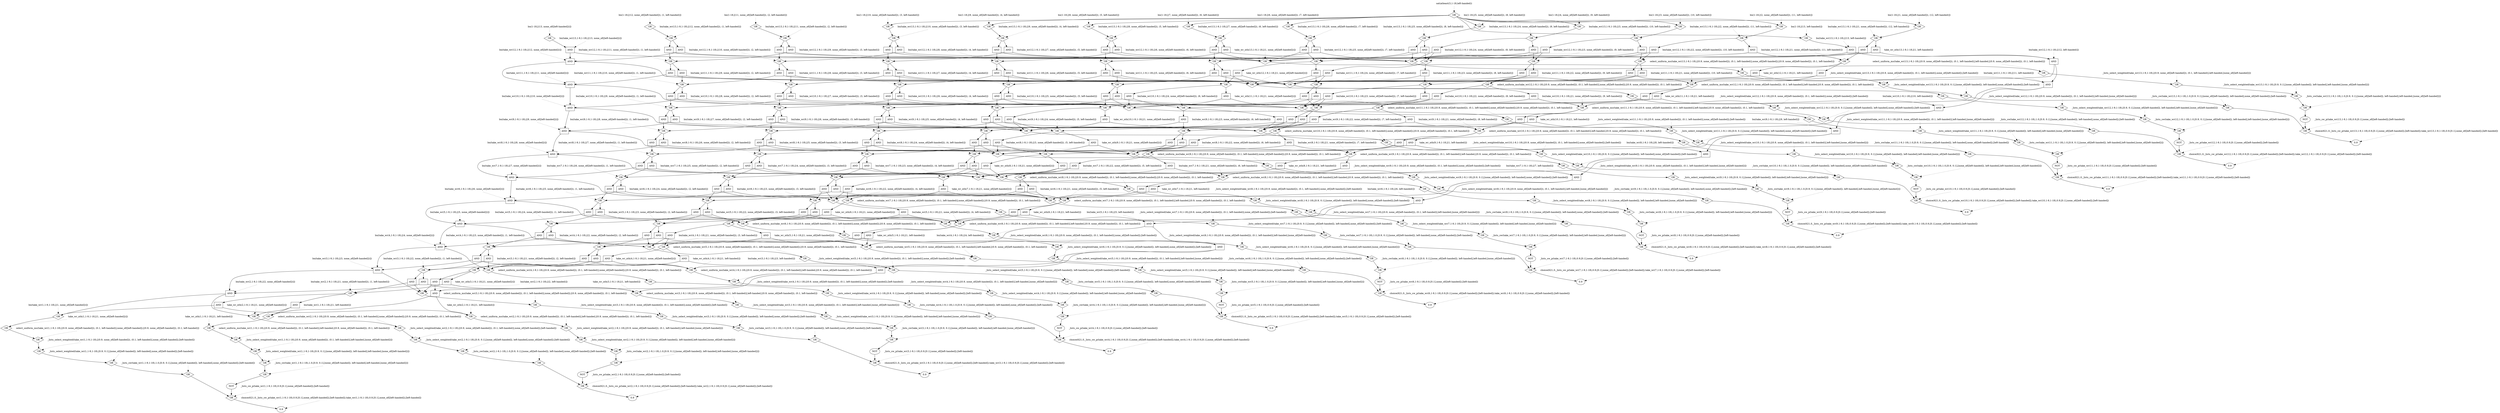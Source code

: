 digraph GP {
2 [label="OR", shape="diamond", style="filled", fillcolor="white"];
 2 -> 1;
3 [label="OR", shape="diamond", style="filled", fillcolor="white"];
 3 -> 2;
4 [label="OR", shape="diamond", style="filled", fillcolor="white"];
 -2 [label="NOT"];
-2 -> 2;
4 -> -2;
5 [label="OR", shape="diamond", style="filled", fillcolor="white"];
 5 -> 3;
6 [label="OR", shape="diamond", style="filled", fillcolor="white"];
 6 -> 4;
7 [label="OR", shape="diamond", style="filled", fillcolor="white"];
 7 -> 5;
8 [label="OR", shape="diamond", style="filled", fillcolor="white"];
 8 -> 6;
9 [label="OR", shape="diamond", style="filled", fillcolor="white"];
 9 -> 7;
10 [label="OR", shape="diamond", style="filled", fillcolor="white"];
 10 -> 8;
11 [label="OR", shape="diamond", style="filled", fillcolor="white"];
 11 -> 9;
12 [label="OR", shape="diamond", style="filled", fillcolor="white"];
 12 -> 10;
13 [label="OR", shape="diamond", style="filled", fillcolor="white"];
 13 -> 11;
14 [label="OR", shape="diamond", style="filled", fillcolor="white"];
 14 -> 12;
16 [label="OR", shape="diamond", style="filled", fillcolor="white"];
 16 -> 15;
17 [label="OR", shape="diamond", style="filled", fillcolor="white"];
 17 -> 16;
18 [label="OR", shape="diamond", style="filled", fillcolor="white"];
 -16 [label="NOT"];
-16 -> 16;
18 -> -16;
19 [label="OR", shape="diamond", style="filled", fillcolor="white"];
 19 -> 17;
20 [label="OR", shape="diamond", style="filled", fillcolor="white"];
 20 -> 18;
21 [label="OR", shape="diamond", style="filled", fillcolor="white"];
 21 -> 19;
22 [label="OR", shape="diamond", style="filled", fillcolor="white"];
 22 -> 20;
23 [label="OR", shape="diamond", style="filled", fillcolor="white"];
 23 -> 21;
24 [label="OR", shape="diamond", style="filled", fillcolor="white"];
 24 -> 22;
25 [label="OR", shape="diamond", style="filled", fillcolor="white"];
 25 -> 23;
26 [label="OR", shape="diamond", style="filled", fillcolor="white"];
 26 -> 24;
27 [label="AND", shape="box", style="filled", fillcolor="white"];
27 -> 13;
27 -> 25;
28 [label="AND", shape="box", style="filled", fillcolor="white"];
28 -> 13;
28 -> 26;
29 [label="AND", shape="box", style="filled", fillcolor="white"];
29 -> 14;
29 -> 25;
30 [label="AND", shape="box", style="filled", fillcolor="white"];
30 -> 14;
30 -> 26;
31 [label="OR", shape="diamond", style="filled", fillcolor="white"];
 31 -> 28;
31 -> 29;
33 [label="OR", shape="diamond", style="filled", fillcolor="white"];
 33 -> 32;
34 [label="OR", shape="diamond", style="filled", fillcolor="white"];
 34 -> 33;
35 [label="OR", shape="diamond", style="filled", fillcolor="white"];
 -33 [label="NOT"];
-33 -> 33;
35 -> -33;
36 [label="OR", shape="diamond", style="filled", fillcolor="white"];
 36 -> 34;
37 [label="OR", shape="diamond", style="filled", fillcolor="white"];
 37 -> 35;
38 [label="OR", shape="diamond", style="filled", fillcolor="white"];
 38 -> 36;
39 [label="OR", shape="diamond", style="filled", fillcolor="white"];
 39 -> 37;
40 [label="OR", shape="diamond", style="filled", fillcolor="white"];
 40 -> 38;
41 [label="OR", shape="diamond", style="filled", fillcolor="white"];
 41 -> 39;
42 [label="OR", shape="diamond", style="filled", fillcolor="white"];
 42 -> 40;
43 [label="OR", shape="diamond", style="filled", fillcolor="white"];
 43 -> 41;
44 [label="AND", shape="box", style="filled", fillcolor="white"];
44 -> 27;
44 -> 42;
45 [label="AND", shape="box", style="filled", fillcolor="white"];
45 -> 27;
45 -> 43;
46 [label="AND", shape="box", style="filled", fillcolor="white"];
46 -> 31;
46 -> 42;
47 [label="AND", shape="box", style="filled", fillcolor="white"];
47 -> 31;
47 -> 43;
48 [label="AND", shape="box", style="filled", fillcolor="white"];
48 -> 30;
48 -> 42;
49 [label="AND", shape="box", style="filled", fillcolor="white"];
49 -> 30;
49 -> 43;
50 [label="OR", shape="diamond", style="filled", fillcolor="white"];
 50 -> 45;
50 -> 46;
51 [label="OR", shape="diamond", style="filled", fillcolor="white"];
 51 -> 47;
51 -> 48;
53 [label="OR", shape="diamond", style="filled", fillcolor="white"];
 53 -> 52;
54 [label="OR", shape="diamond", style="filled", fillcolor="white"];
 54 -> 53;
55 [label="OR", shape="diamond", style="filled", fillcolor="white"];
 -53 [label="NOT"];
-53 -> 53;
55 -> -53;
56 [label="OR", shape="diamond", style="filled", fillcolor="white"];
 56 -> 54;
57 [label="OR", shape="diamond", style="filled", fillcolor="white"];
 57 -> 55;
58 [label="OR", shape="diamond", style="filled", fillcolor="white"];
 58 -> 56;
59 [label="OR", shape="diamond", style="filled", fillcolor="white"];
 59 -> 57;
60 [label="OR", shape="diamond", style="filled", fillcolor="white"];
 60 -> 58;
61 [label="OR", shape="diamond", style="filled", fillcolor="white"];
 61 -> 59;
62 [label="OR", shape="diamond", style="filled", fillcolor="white"];
 62 -> 60;
63 [label="OR", shape="diamond", style="filled", fillcolor="white"];
 63 -> 61;
64 [label="AND", shape="box", style="filled", fillcolor="white"];
64 -> 44;
64 -> 62;
65 [label="AND", shape="box", style="filled", fillcolor="white"];
65 -> 44;
65 -> 63;
66 [label="AND", shape="box", style="filled", fillcolor="white"];
66 -> 50;
66 -> 62;
67 [label="AND", shape="box", style="filled", fillcolor="white"];
67 -> 50;
67 -> 63;
68 [label="AND", shape="box", style="filled", fillcolor="white"];
68 -> 51;
68 -> 62;
69 [label="AND", shape="box", style="filled", fillcolor="white"];
69 -> 51;
69 -> 63;
70 [label="AND", shape="box", style="filled", fillcolor="white"];
70 -> 49;
70 -> 62;
71 [label="AND", shape="box", style="filled", fillcolor="white"];
71 -> 49;
71 -> 63;
72 [label="OR", shape="diamond", style="filled", fillcolor="white"];
 72 -> 65;
72 -> 66;
73 [label="OR", shape="diamond", style="filled", fillcolor="white"];
 73 -> 67;
73 -> 68;
74 [label="OR", shape="diamond", style="filled", fillcolor="white"];
 74 -> 69;
74 -> 70;
76 [label="OR", shape="diamond", style="filled", fillcolor="white"];
 76 -> 75;
77 [label="OR", shape="diamond", style="filled", fillcolor="white"];
 77 -> 76;
78 [label="OR", shape="diamond", style="filled", fillcolor="white"];
 -76 [label="NOT"];
-76 -> 76;
78 -> -76;
79 [label="OR", shape="diamond", style="filled", fillcolor="white"];
 79 -> 77;
80 [label="OR", shape="diamond", style="filled", fillcolor="white"];
 80 -> 78;
81 [label="OR", shape="diamond", style="filled", fillcolor="white"];
 81 -> 79;
82 [label="OR", shape="diamond", style="filled", fillcolor="white"];
 82 -> 80;
83 [label="OR", shape="diamond", style="filled", fillcolor="white"];
 83 -> 81;
84 [label="OR", shape="diamond", style="filled", fillcolor="white"];
 84 -> 82;
85 [label="OR", shape="diamond", style="filled", fillcolor="white"];
 85 -> 83;
86 [label="OR", shape="diamond", style="filled", fillcolor="white"];
 86 -> 84;
87 [label="AND", shape="box", style="filled", fillcolor="white"];
87 -> 64;
87 -> 85;
88 [label="AND", shape="box", style="filled", fillcolor="white"];
88 -> 64;
88 -> 86;
89 [label="AND", shape="box", style="filled", fillcolor="white"];
89 -> 72;
89 -> 85;
90 [label="AND", shape="box", style="filled", fillcolor="white"];
90 -> 72;
90 -> 86;
91 [label="AND", shape="box", style="filled", fillcolor="white"];
91 -> 73;
91 -> 85;
92 [label="AND", shape="box", style="filled", fillcolor="white"];
92 -> 73;
92 -> 86;
93 [label="AND", shape="box", style="filled", fillcolor="white"];
93 -> 74;
93 -> 85;
94 [label="AND", shape="box", style="filled", fillcolor="white"];
94 -> 74;
94 -> 86;
95 [label="AND", shape="box", style="filled", fillcolor="white"];
95 -> 71;
95 -> 85;
96 [label="AND", shape="box", style="filled", fillcolor="white"];
96 -> 71;
96 -> 86;
97 [label="OR", shape="diamond", style="filled", fillcolor="white"];
 97 -> 88;
97 -> 89;
98 [label="OR", shape="diamond", style="filled", fillcolor="white"];
 98 -> 90;
98 -> 91;
99 [label="OR", shape="diamond", style="filled", fillcolor="white"];
 99 -> 92;
99 -> 93;
100 [label="OR", shape="diamond", style="filled", fillcolor="white"];
 100 -> 94;
100 -> 95;
102 [label="OR", shape="diamond", style="filled", fillcolor="white"];
 102 -> 101;
103 [label="OR", shape="diamond", style="filled", fillcolor="white"];
 103 -> 102;
104 [label="OR", shape="diamond", style="filled", fillcolor="white"];
 -102 [label="NOT"];
-102 -> 102;
104 -> -102;
105 [label="OR", shape="diamond", style="filled", fillcolor="white"];
 105 -> 103;
106 [label="OR", shape="diamond", style="filled", fillcolor="white"];
 106 -> 104;
107 [label="OR", shape="diamond", style="filled", fillcolor="white"];
 107 -> 105;
108 [label="OR", shape="diamond", style="filled", fillcolor="white"];
 108 -> 106;
109 [label="OR", shape="diamond", style="filled", fillcolor="white"];
 109 -> 107;
110 [label="OR", shape="diamond", style="filled", fillcolor="white"];
 110 -> 108;
111 [label="OR", shape="diamond", style="filled", fillcolor="white"];
 111 -> 109;
112 [label="OR", shape="diamond", style="filled", fillcolor="white"];
 112 -> 110;
113 [label="AND", shape="box", style="filled", fillcolor="white"];
113 -> 87;
113 -> 111;
114 [label="AND", shape="box", style="filled", fillcolor="white"];
114 -> 87;
114 -> 112;
115 [label="AND", shape="box", style="filled", fillcolor="white"];
115 -> 97;
115 -> 111;
116 [label="AND", shape="box", style="filled", fillcolor="white"];
116 -> 97;
116 -> 112;
117 [label="AND", shape="box", style="filled", fillcolor="white"];
117 -> 98;
117 -> 111;
118 [label="AND", shape="box", style="filled", fillcolor="white"];
118 -> 98;
118 -> 112;
119 [label="AND", shape="box", style="filled", fillcolor="white"];
119 -> 99;
119 -> 111;
120 [label="AND", shape="box", style="filled", fillcolor="white"];
120 -> 99;
120 -> 112;
121 [label="AND", shape="box", style="filled", fillcolor="white"];
121 -> 100;
121 -> 111;
122 [label="AND", shape="box", style="filled", fillcolor="white"];
122 -> 100;
122 -> 112;
123 [label="AND", shape="box", style="filled", fillcolor="white"];
123 -> 96;
123 -> 111;
124 [label="AND", shape="box", style="filled", fillcolor="white"];
124 -> 96;
124 -> 112;
125 [label="OR", shape="diamond", style="filled", fillcolor="white"];
 125 -> 114;
125 -> 115;
126 [label="OR", shape="diamond", style="filled", fillcolor="white"];
 126 -> 116;
126 -> 117;
127 [label="OR", shape="diamond", style="filled", fillcolor="white"];
 127 -> 118;
127 -> 119;
128 [label="OR", shape="diamond", style="filled", fillcolor="white"];
 128 -> 120;
128 -> 121;
129 [label="OR", shape="diamond", style="filled", fillcolor="white"];
 129 -> 122;
129 -> 123;
131 [label="OR", shape="diamond", style="filled", fillcolor="white"];
 131 -> 130;
132 [label="OR", shape="diamond", style="filled", fillcolor="white"];
 132 -> 131;
133 [label="OR", shape="diamond", style="filled", fillcolor="white"];
 -131 [label="NOT"];
-131 -> 131;
133 -> -131;
134 [label="OR", shape="diamond", style="filled", fillcolor="white"];
 134 -> 132;
135 [label="OR", shape="diamond", style="filled", fillcolor="white"];
 135 -> 133;
136 [label="OR", shape="diamond", style="filled", fillcolor="white"];
 136 -> 134;
137 [label="OR", shape="diamond", style="filled", fillcolor="white"];
 137 -> 135;
138 [label="OR", shape="diamond", style="filled", fillcolor="white"];
 138 -> 136;
139 [label="OR", shape="diamond", style="filled", fillcolor="white"];
 139 -> 137;
140 [label="OR", shape="diamond", style="filled", fillcolor="white"];
 140 -> 138;
141 [label="OR", shape="diamond", style="filled", fillcolor="white"];
 141 -> 139;
142 [label="AND", shape="box", style="filled", fillcolor="white"];
142 -> 113;
142 -> 140;
143 [label="AND", shape="box", style="filled", fillcolor="white"];
143 -> 113;
143 -> 141;
144 [label="AND", shape="box", style="filled", fillcolor="white"];
144 -> 125;
144 -> 140;
145 [label="AND", shape="box", style="filled", fillcolor="white"];
145 -> 125;
145 -> 141;
146 [label="AND", shape="box", style="filled", fillcolor="white"];
146 -> 126;
146 -> 140;
147 [label="AND", shape="box", style="filled", fillcolor="white"];
147 -> 126;
147 -> 141;
148 [label="AND", shape="box", style="filled", fillcolor="white"];
148 -> 127;
148 -> 140;
149 [label="AND", shape="box", style="filled", fillcolor="white"];
149 -> 127;
149 -> 141;
150 [label="AND", shape="box", style="filled", fillcolor="white"];
150 -> 128;
150 -> 140;
151 [label="AND", shape="box", style="filled", fillcolor="white"];
151 -> 128;
151 -> 141;
152 [label="AND", shape="box", style="filled", fillcolor="white"];
152 -> 129;
152 -> 140;
153 [label="AND", shape="box", style="filled", fillcolor="white"];
153 -> 129;
153 -> 141;
154 [label="AND", shape="box", style="filled", fillcolor="white"];
154 -> 124;
154 -> 140;
155 [label="AND", shape="box", style="filled", fillcolor="white"];
155 -> 124;
155 -> 141;
156 [label="OR", shape="diamond", style="filled", fillcolor="white"];
 156 -> 143;
156 -> 144;
157 [label="OR", shape="diamond", style="filled", fillcolor="white"];
 157 -> 145;
157 -> 146;
158 [label="OR", shape="diamond", style="filled", fillcolor="white"];
 158 -> 147;
158 -> 148;
159 [label="OR", shape="diamond", style="filled", fillcolor="white"];
 159 -> 149;
159 -> 150;
160 [label="OR", shape="diamond", style="filled", fillcolor="white"];
 160 -> 151;
160 -> 152;
161 [label="OR", shape="diamond", style="filled", fillcolor="white"];
 161 -> 153;
161 -> 154;
163 [label="OR", shape="diamond", style="filled", fillcolor="white"];
 163 -> 162;
164 [label="OR", shape="diamond", style="filled", fillcolor="white"];
 164 -> 163;
165 [label="OR", shape="diamond", style="filled", fillcolor="white"];
 -163 [label="NOT"];
-163 -> 163;
165 -> -163;
166 [label="OR", shape="diamond", style="filled", fillcolor="white"];
 166 -> 164;
167 [label="OR", shape="diamond", style="filled", fillcolor="white"];
 167 -> 165;
168 [label="OR", shape="diamond", style="filled", fillcolor="white"];
 168 -> 166;
169 [label="OR", shape="diamond", style="filled", fillcolor="white"];
 169 -> 167;
170 [label="OR", shape="diamond", style="filled", fillcolor="white"];
 170 -> 168;
171 [label="OR", shape="diamond", style="filled", fillcolor="white"];
 171 -> 169;
172 [label="OR", shape="diamond", style="filled", fillcolor="white"];
 172 -> 170;
173 [label="OR", shape="diamond", style="filled", fillcolor="white"];
 173 -> 171;
174 [label="AND", shape="box", style="filled", fillcolor="white"];
174 -> 142;
174 -> 172;
175 [label="AND", shape="box", style="filled", fillcolor="white"];
175 -> 142;
175 -> 173;
176 [label="AND", shape="box", style="filled", fillcolor="white"];
176 -> 156;
176 -> 172;
177 [label="AND", shape="box", style="filled", fillcolor="white"];
177 -> 156;
177 -> 173;
178 [label="AND", shape="box", style="filled", fillcolor="white"];
178 -> 157;
178 -> 172;
179 [label="AND", shape="box", style="filled", fillcolor="white"];
179 -> 157;
179 -> 173;
180 [label="AND", shape="box", style="filled", fillcolor="white"];
180 -> 158;
180 -> 172;
181 [label="AND", shape="box", style="filled", fillcolor="white"];
181 -> 158;
181 -> 173;
182 [label="AND", shape="box", style="filled", fillcolor="white"];
182 -> 159;
182 -> 172;
183 [label="AND", shape="box", style="filled", fillcolor="white"];
183 -> 159;
183 -> 173;
184 [label="AND", shape="box", style="filled", fillcolor="white"];
184 -> 160;
184 -> 172;
185 [label="AND", shape="box", style="filled", fillcolor="white"];
185 -> 160;
185 -> 173;
186 [label="AND", shape="box", style="filled", fillcolor="white"];
186 -> 161;
186 -> 172;
187 [label="AND", shape="box", style="filled", fillcolor="white"];
187 -> 161;
187 -> 173;
188 [label="AND", shape="box", style="filled", fillcolor="white"];
188 -> 155;
188 -> 172;
189 [label="AND", shape="box", style="filled", fillcolor="white"];
189 -> 155;
189 -> 173;
190 [label="OR", shape="diamond", style="filled", fillcolor="white"];
 190 -> 175;
190 -> 176;
191 [label="OR", shape="diamond", style="filled", fillcolor="white"];
 191 -> 177;
191 -> 178;
192 [label="OR", shape="diamond", style="filled", fillcolor="white"];
 192 -> 179;
192 -> 180;
193 [label="OR", shape="diamond", style="filled", fillcolor="white"];
 193 -> 181;
193 -> 182;
194 [label="OR", shape="diamond", style="filled", fillcolor="white"];
 194 -> 183;
194 -> 184;
195 [label="OR", shape="diamond", style="filled", fillcolor="white"];
 195 -> 185;
195 -> 186;
196 [label="OR", shape="diamond", style="filled", fillcolor="white"];
 196 -> 187;
196 -> 188;
198 [label="OR", shape="diamond", style="filled", fillcolor="white"];
 198 -> 197;
199 [label="OR", shape="diamond", style="filled", fillcolor="white"];
 199 -> 198;
200 [label="OR", shape="diamond", style="filled", fillcolor="white"];
 -198 [label="NOT"];
-198 -> 198;
200 -> -198;
201 [label="OR", shape="diamond", style="filled", fillcolor="white"];
 201 -> 199;
202 [label="OR", shape="diamond", style="filled", fillcolor="white"];
 202 -> 200;
203 [label="OR", shape="diamond", style="filled", fillcolor="white"];
 203 -> 201;
204 [label="OR", shape="diamond", style="filled", fillcolor="white"];
 204 -> 202;
205 [label="OR", shape="diamond", style="filled", fillcolor="white"];
 205 -> 203;
206 [label="OR", shape="diamond", style="filled", fillcolor="white"];
 206 -> 204;
207 [label="OR", shape="diamond", style="filled", fillcolor="white"];
 207 -> 205;
208 [label="OR", shape="diamond", style="filled", fillcolor="white"];
 208 -> 206;
209 [label="AND", shape="box", style="filled", fillcolor="white"];
209 -> 174;
209 -> 207;
210 [label="AND", shape="box", style="filled", fillcolor="white"];
210 -> 174;
210 -> 208;
211 [label="AND", shape="box", style="filled", fillcolor="white"];
211 -> 190;
211 -> 207;
212 [label="AND", shape="box", style="filled", fillcolor="white"];
212 -> 190;
212 -> 208;
213 [label="AND", shape="box", style="filled", fillcolor="white"];
213 -> 191;
213 -> 207;
214 [label="AND", shape="box", style="filled", fillcolor="white"];
214 -> 191;
214 -> 208;
215 [label="AND", shape="box", style="filled", fillcolor="white"];
215 -> 192;
215 -> 207;
216 [label="AND", shape="box", style="filled", fillcolor="white"];
216 -> 192;
216 -> 208;
217 [label="AND", shape="box", style="filled", fillcolor="white"];
217 -> 193;
217 -> 207;
218 [label="AND", shape="box", style="filled", fillcolor="white"];
218 -> 193;
218 -> 208;
219 [label="AND", shape="box", style="filled", fillcolor="white"];
219 -> 194;
219 -> 207;
220 [label="AND", shape="box", style="filled", fillcolor="white"];
220 -> 194;
220 -> 208;
221 [label="AND", shape="box", style="filled", fillcolor="white"];
221 -> 195;
221 -> 207;
222 [label="AND", shape="box", style="filled", fillcolor="white"];
222 -> 195;
222 -> 208;
223 [label="AND", shape="box", style="filled", fillcolor="white"];
223 -> 196;
223 -> 207;
224 [label="AND", shape="box", style="filled", fillcolor="white"];
224 -> 196;
224 -> 208;
225 [label="AND", shape="box", style="filled", fillcolor="white"];
225 -> 189;
225 -> 207;
226 [label="AND", shape="box", style="filled", fillcolor="white"];
226 -> 189;
226 -> 208;
227 [label="OR", shape="diamond", style="filled", fillcolor="white"];
 227 -> 210;
227 -> 211;
228 [label="OR", shape="diamond", style="filled", fillcolor="white"];
 228 -> 212;
228 -> 213;
229 [label="OR", shape="diamond", style="filled", fillcolor="white"];
 229 -> 214;
229 -> 215;
230 [label="OR", shape="diamond", style="filled", fillcolor="white"];
 230 -> 216;
230 -> 217;
231 [label="OR", shape="diamond", style="filled", fillcolor="white"];
 231 -> 218;
231 -> 219;
232 [label="OR", shape="diamond", style="filled", fillcolor="white"];
 232 -> 220;
232 -> 221;
233 [label="OR", shape="diamond", style="filled", fillcolor="white"];
 233 -> 222;
233 -> 223;
234 [label="OR", shape="diamond", style="filled", fillcolor="white"];
 234 -> 224;
234 -> 225;
236 [label="OR", shape="diamond", style="filled", fillcolor="white"];
 236 -> 235;
237 [label="OR", shape="diamond", style="filled", fillcolor="white"];
 237 -> 236;
238 [label="OR", shape="diamond", style="filled", fillcolor="white"];
 -236 [label="NOT"];
-236 -> 236;
238 -> -236;
239 [label="OR", shape="diamond", style="filled", fillcolor="white"];
 239 -> 237;
240 [label="OR", shape="diamond", style="filled", fillcolor="white"];
 240 -> 238;
241 [label="OR", shape="diamond", style="filled", fillcolor="white"];
 241 -> 239;
242 [label="OR", shape="diamond", style="filled", fillcolor="white"];
 242 -> 240;
243 [label="OR", shape="diamond", style="filled", fillcolor="white"];
 243 -> 241;
244 [label="OR", shape="diamond", style="filled", fillcolor="white"];
 244 -> 242;
245 [label="OR", shape="diamond", style="filled", fillcolor="white"];
 245 -> 243;
246 [label="OR", shape="diamond", style="filled", fillcolor="white"];
 246 -> 244;
247 [label="AND", shape="box", style="filled", fillcolor="white"];
247 -> 209;
247 -> 245;
248 [label="AND", shape="box", style="filled", fillcolor="white"];
248 -> 209;
248 -> 246;
249 [label="AND", shape="box", style="filled", fillcolor="white"];
249 -> 227;
249 -> 245;
250 [label="AND", shape="box", style="filled", fillcolor="white"];
250 -> 227;
250 -> 246;
251 [label="AND", shape="box", style="filled", fillcolor="white"];
251 -> 228;
251 -> 245;
252 [label="AND", shape="box", style="filled", fillcolor="white"];
252 -> 228;
252 -> 246;
253 [label="AND", shape="box", style="filled", fillcolor="white"];
253 -> 229;
253 -> 245;
254 [label="AND", shape="box", style="filled", fillcolor="white"];
254 -> 229;
254 -> 246;
255 [label="AND", shape="box", style="filled", fillcolor="white"];
255 -> 230;
255 -> 245;
256 [label="AND", shape="box", style="filled", fillcolor="white"];
256 -> 230;
256 -> 246;
257 [label="AND", shape="box", style="filled", fillcolor="white"];
257 -> 231;
257 -> 245;
258 [label="AND", shape="box", style="filled", fillcolor="white"];
258 -> 231;
258 -> 246;
259 [label="AND", shape="box", style="filled", fillcolor="white"];
259 -> 232;
259 -> 245;
260 [label="AND", shape="box", style="filled", fillcolor="white"];
260 -> 232;
260 -> 246;
261 [label="AND", shape="box", style="filled", fillcolor="white"];
261 -> 233;
261 -> 245;
262 [label="AND", shape="box", style="filled", fillcolor="white"];
262 -> 233;
262 -> 246;
263 [label="AND", shape="box", style="filled", fillcolor="white"];
263 -> 234;
263 -> 245;
264 [label="AND", shape="box", style="filled", fillcolor="white"];
264 -> 234;
264 -> 246;
265 [label="AND", shape="box", style="filled", fillcolor="white"];
265 -> 226;
265 -> 245;
266 [label="AND", shape="box", style="filled", fillcolor="white"];
266 -> 226;
266 -> 246;
267 [label="OR", shape="diamond", style="filled", fillcolor="white"];
 267 -> 248;
267 -> 249;
268 [label="OR", shape="diamond", style="filled", fillcolor="white"];
 268 -> 250;
268 -> 251;
269 [label="OR", shape="diamond", style="filled", fillcolor="white"];
 269 -> 252;
269 -> 253;
270 [label="OR", shape="diamond", style="filled", fillcolor="white"];
 270 -> 254;
270 -> 255;
271 [label="OR", shape="diamond", style="filled", fillcolor="white"];
 271 -> 256;
271 -> 257;
272 [label="OR", shape="diamond", style="filled", fillcolor="white"];
 272 -> 258;
272 -> 259;
273 [label="OR", shape="diamond", style="filled", fillcolor="white"];
 273 -> 260;
273 -> 261;
274 [label="OR", shape="diamond", style="filled", fillcolor="white"];
 274 -> 262;
274 -> 263;
275 [label="OR", shape="diamond", style="filled", fillcolor="white"];
 275 -> 264;
275 -> 265;
277 [label="OR", shape="diamond", style="filled", fillcolor="white"];
 277 -> 276;
278 [label="OR", shape="diamond", style="filled", fillcolor="white"];
 278 -> 277;
279 [label="OR", shape="diamond", style="filled", fillcolor="white"];
 -277 [label="NOT"];
-277 -> 277;
279 -> -277;
280 [label="OR", shape="diamond", style="filled", fillcolor="white"];
 280 -> 278;
281 [label="OR", shape="diamond", style="filled", fillcolor="white"];
 281 -> 279;
282 [label="OR", shape="diamond", style="filled", fillcolor="white"];
 282 -> 280;
283 [label="OR", shape="diamond", style="filled", fillcolor="white"];
 283 -> 281;
284 [label="OR", shape="diamond", style="filled", fillcolor="white"];
 284 -> 282;
285 [label="OR", shape="diamond", style="filled", fillcolor="white"];
 285 -> 283;
286 [label="OR", shape="diamond", style="filled", fillcolor="white"];
 286 -> 284;
287 [label="OR", shape="diamond", style="filled", fillcolor="white"];
 287 -> 285;
288 [label="AND", shape="box", style="filled", fillcolor="white"];
288 -> 247;
288 -> 286;
289 [label="AND", shape="box", style="filled", fillcolor="white"];
289 -> 247;
289 -> 287;
290 [label="AND", shape="box", style="filled", fillcolor="white"];
290 -> 267;
290 -> 286;
291 [label="AND", shape="box", style="filled", fillcolor="white"];
291 -> 267;
291 -> 287;
292 [label="AND", shape="box", style="filled", fillcolor="white"];
292 -> 268;
292 -> 286;
293 [label="AND", shape="box", style="filled", fillcolor="white"];
293 -> 268;
293 -> 287;
294 [label="AND", shape="box", style="filled", fillcolor="white"];
294 -> 269;
294 -> 286;
295 [label="AND", shape="box", style="filled", fillcolor="white"];
295 -> 269;
295 -> 287;
296 [label="AND", shape="box", style="filled", fillcolor="white"];
296 -> 270;
296 -> 286;
297 [label="AND", shape="box", style="filled", fillcolor="white"];
297 -> 270;
297 -> 287;
298 [label="AND", shape="box", style="filled", fillcolor="white"];
298 -> 271;
298 -> 286;
299 [label="AND", shape="box", style="filled", fillcolor="white"];
299 -> 271;
299 -> 287;
300 [label="AND", shape="box", style="filled", fillcolor="white"];
300 -> 272;
300 -> 286;
301 [label="AND", shape="box", style="filled", fillcolor="white"];
301 -> 272;
301 -> 287;
302 [label="AND", shape="box", style="filled", fillcolor="white"];
302 -> 273;
302 -> 286;
303 [label="AND", shape="box", style="filled", fillcolor="white"];
303 -> 273;
303 -> 287;
304 [label="AND", shape="box", style="filled", fillcolor="white"];
304 -> 274;
304 -> 286;
305 [label="AND", shape="box", style="filled", fillcolor="white"];
305 -> 274;
305 -> 287;
306 [label="AND", shape="box", style="filled", fillcolor="white"];
306 -> 275;
306 -> 286;
307 [label="AND", shape="box", style="filled", fillcolor="white"];
307 -> 275;
307 -> 287;
308 [label="AND", shape="box", style="filled", fillcolor="white"];
308 -> 266;
308 -> 286;
309 [label="AND", shape="box", style="filled", fillcolor="white"];
309 -> 266;
309 -> 287;
310 [label="OR", shape="diamond", style="filled", fillcolor="white"];
 310 -> 289;
310 -> 290;
311 [label="OR", shape="diamond", style="filled", fillcolor="white"];
 311 -> 291;
311 -> 292;
312 [label="OR", shape="diamond", style="filled", fillcolor="white"];
 312 -> 293;
312 -> 294;
313 [label="OR", shape="diamond", style="filled", fillcolor="white"];
 313 -> 295;
313 -> 296;
314 [label="OR", shape="diamond", style="filled", fillcolor="white"];
 314 -> 297;
314 -> 298;
315 [label="OR", shape="diamond", style="filled", fillcolor="white"];
 315 -> 299;
315 -> 300;
316 [label="OR", shape="diamond", style="filled", fillcolor="white"];
 316 -> 301;
316 -> 302;
317 [label="OR", shape="diamond", style="filled", fillcolor="white"];
 317 -> 303;
317 -> 304;
318 [label="OR", shape="diamond", style="filled", fillcolor="white"];
 318 -> 305;
318 -> 306;
319 [label="OR", shape="diamond", style="filled", fillcolor="white"];
 319 -> 307;
319 -> 308;
321 [label="OR", shape="diamond", style="filled", fillcolor="white"];
 321 -> 320;
322 [label="OR", shape="diamond", style="filled", fillcolor="white"];
 322 -> 321;
323 [label="OR", shape="diamond", style="filled", fillcolor="white"];
 -321 [label="NOT"];
-321 -> 321;
323 -> -321;
324 [label="OR", shape="diamond", style="filled", fillcolor="white"];
 324 -> 322;
325 [label="OR", shape="diamond", style="filled", fillcolor="white"];
 325 -> 323;
326 [label="OR", shape="diamond", style="filled", fillcolor="white"];
 326 -> 324;
327 [label="OR", shape="diamond", style="filled", fillcolor="white"];
 327 -> 325;
328 [label="OR", shape="diamond", style="filled", fillcolor="white"];
 328 -> 326;
329 [label="OR", shape="diamond", style="filled", fillcolor="white"];
 329 -> 327;
330 [label="OR", shape="diamond", style="filled", fillcolor="white"];
 330 -> 328;
331 [label="OR", shape="diamond", style="filled", fillcolor="white"];
 331 -> 329;
332 [label="AND", shape="box", style="filled", fillcolor="white"];
332 -> 288;
332 -> 330;
333 [label="AND", shape="box", style="filled", fillcolor="white"];
333 -> 288;
333 -> 331;
334 [label="AND", shape="box", style="filled", fillcolor="white"];
334 -> 310;
334 -> 330;
335 [label="AND", shape="box", style="filled", fillcolor="white"];
335 -> 310;
335 -> 331;
336 [label="AND", shape="box", style="filled", fillcolor="white"];
336 -> 311;
336 -> 330;
337 [label="AND", shape="box", style="filled", fillcolor="white"];
337 -> 311;
337 -> 331;
338 [label="AND", shape="box", style="filled", fillcolor="white"];
338 -> 312;
338 -> 330;
339 [label="AND", shape="box", style="filled", fillcolor="white"];
339 -> 312;
339 -> 331;
340 [label="AND", shape="box", style="filled", fillcolor="white"];
340 -> 313;
340 -> 330;
341 [label="AND", shape="box", style="filled", fillcolor="white"];
341 -> 313;
341 -> 331;
342 [label="AND", shape="box", style="filled", fillcolor="white"];
342 -> 314;
342 -> 330;
343 [label="AND", shape="box", style="filled", fillcolor="white"];
343 -> 314;
343 -> 331;
344 [label="AND", shape="box", style="filled", fillcolor="white"];
344 -> 315;
344 -> 330;
345 [label="AND", shape="box", style="filled", fillcolor="white"];
345 -> 315;
345 -> 331;
346 [label="AND", shape="box", style="filled", fillcolor="white"];
346 -> 316;
346 -> 330;
347 [label="AND", shape="box", style="filled", fillcolor="white"];
347 -> 316;
347 -> 331;
348 [label="AND", shape="box", style="filled", fillcolor="white"];
348 -> 317;
348 -> 330;
349 [label="AND", shape="box", style="filled", fillcolor="white"];
349 -> 317;
349 -> 331;
350 [label="AND", shape="box", style="filled", fillcolor="white"];
350 -> 318;
350 -> 330;
351 [label="AND", shape="box", style="filled", fillcolor="white"];
351 -> 318;
351 -> 331;
352 [label="AND", shape="box", style="filled", fillcolor="white"];
352 -> 319;
352 -> 330;
353 [label="AND", shape="box", style="filled", fillcolor="white"];
353 -> 319;
353 -> 331;
354 [label="AND", shape="box", style="filled", fillcolor="white"];
354 -> 309;
354 -> 330;
355 [label="AND", shape="box", style="filled", fillcolor="white"];
355 -> 309;
355 -> 331;
356 [label="OR", shape="diamond", style="filled", fillcolor="white"];
 356 -> 333;
356 -> 334;
357 [label="OR", shape="diamond", style="filled", fillcolor="white"];
 357 -> 335;
357 -> 336;
358 [label="OR", shape="diamond", style="filled", fillcolor="white"];
 358 -> 337;
358 -> 338;
359 [label="OR", shape="diamond", style="filled", fillcolor="white"];
 359 -> 339;
359 -> 340;
360 [label="OR", shape="diamond", style="filled", fillcolor="white"];
 360 -> 341;
360 -> 342;
361 [label="OR", shape="diamond", style="filled", fillcolor="white"];
 361 -> 343;
361 -> 344;
362 [label="OR", shape="diamond", style="filled", fillcolor="white"];
 362 -> 345;
362 -> 346;
363 [label="OR", shape="diamond", style="filled", fillcolor="white"];
 363 -> 347;
363 -> 348;
364 [label="OR", shape="diamond", style="filled", fillcolor="white"];
 364 -> 349;
364 -> 350;
365 [label="OR", shape="diamond", style="filled", fillcolor="white"];
 365 -> 351;
365 -> 352;
366 [label="OR", shape="diamond", style="filled", fillcolor="white"];
 366 -> 353;
366 -> 354;
368 [label="OR", shape="diamond", style="filled", fillcolor="white"];
 368 -> 367;
369 [label="OR", shape="diamond", style="filled", fillcolor="white"];
 369 -> 368;
370 [label="OR", shape="diamond", style="filled", fillcolor="white"];
 -368 [label="NOT"];
-368 -> 368;
370 -> -368;
371 [label="OR", shape="diamond", style="filled", fillcolor="white"];
 371 -> 369;
372 [label="OR", shape="diamond", style="filled", fillcolor="white"];
 372 -> 370;
373 [label="OR", shape="diamond", style="filled", fillcolor="white"];
 373 -> 371;
374 [label="OR", shape="diamond", style="filled", fillcolor="white"];
 374 -> 372;
375 [label="OR", shape="diamond", style="filled", fillcolor="white"];
 375 -> 373;
376 [label="OR", shape="diamond", style="filled", fillcolor="white"];
 376 -> 374;
377 [label="OR", shape="diamond", style="filled", fillcolor="white"];
 377 -> 375;
378 [label="OR", shape="diamond", style="filled", fillcolor="white"];
 378 -> 376;
379 [label="AND", shape="box", style="filled", fillcolor="white"];
379 -> 332;
379 -> 377;
380 [label="AND", shape="box", style="filled", fillcolor="white"];
380 -> 332;
380 -> 378;
381 [label="AND", shape="box", style="filled", fillcolor="white"];
381 -> 356;
381 -> 377;
382 [label="AND", shape="box", style="filled", fillcolor="white"];
382 -> 356;
382 -> 378;
383 [label="AND", shape="box", style="filled", fillcolor="white"];
383 -> 357;
383 -> 377;
384 [label="AND", shape="box", style="filled", fillcolor="white"];
384 -> 357;
384 -> 378;
385 [label="AND", shape="box", style="filled", fillcolor="white"];
385 -> 358;
385 -> 377;
386 [label="AND", shape="box", style="filled", fillcolor="white"];
386 -> 358;
386 -> 378;
387 [label="AND", shape="box", style="filled", fillcolor="white"];
387 -> 359;
387 -> 377;
388 [label="AND", shape="box", style="filled", fillcolor="white"];
388 -> 359;
388 -> 378;
389 [label="AND", shape="box", style="filled", fillcolor="white"];
389 -> 360;
389 -> 377;
390 [label="AND", shape="box", style="filled", fillcolor="white"];
390 -> 360;
390 -> 378;
391 [label="AND", shape="box", style="filled", fillcolor="white"];
391 -> 361;
391 -> 377;
392 [label="AND", shape="box", style="filled", fillcolor="white"];
392 -> 361;
392 -> 378;
393 [label="AND", shape="box", style="filled", fillcolor="white"];
393 -> 362;
393 -> 377;
394 [label="AND", shape="box", style="filled", fillcolor="white"];
394 -> 362;
394 -> 378;
395 [label="AND", shape="box", style="filled", fillcolor="white"];
395 -> 363;
395 -> 377;
396 [label="AND", shape="box", style="filled", fillcolor="white"];
396 -> 363;
396 -> 378;
397 [label="AND", shape="box", style="filled", fillcolor="white"];
397 -> 364;
397 -> 377;
398 [label="AND", shape="box", style="filled", fillcolor="white"];
398 -> 364;
398 -> 378;
399 [label="AND", shape="box", style="filled", fillcolor="white"];
399 -> 365;
399 -> 377;
400 [label="AND", shape="box", style="filled", fillcolor="white"];
400 -> 365;
400 -> 378;
401 [label="AND", shape="box", style="filled", fillcolor="white"];
401 -> 366;
401 -> 377;
402 [label="AND", shape="box", style="filled", fillcolor="white"];
402 -> 366;
402 -> 378;
403 [label="AND", shape="box", style="filled", fillcolor="white"];
403 -> 355;
403 -> 377;
404 [label="AND", shape="box", style="filled", fillcolor="white"];
404 -> 355;
404 -> 378;
405 [label="OR", shape="diamond", style="filled", fillcolor="white"];
 405 -> 380;
405 -> 381;
406 [label="OR", shape="diamond", style="filled", fillcolor="white"];
 406 -> 382;
406 -> 383;
407 [label="OR", shape="diamond", style="filled", fillcolor="white"];
 407 -> 384;
407 -> 385;
408 [label="OR", shape="diamond", style="filled", fillcolor="white"];
 408 -> 386;
408 -> 387;
409 [label="OR", shape="diamond", style="filled", fillcolor="white"];
 409 -> 388;
409 -> 389;
410 [label="OR", shape="diamond", style="filled", fillcolor="white"];
 410 -> 390;
410 -> 391;
411 [label="OR", shape="diamond", style="filled", fillcolor="white"];
 411 -> 392;
411 -> 393;
412 [label="OR", shape="diamond", style="filled", fillcolor="white"];
 412 -> 394;
412 -> 395;
413 [label="OR", shape="diamond", style="filled", fillcolor="white"];
 413 -> 396;
413 -> 397;
414 [label="OR", shape="diamond", style="filled", fillcolor="white"];
 414 -> 398;
414 -> 399;
415 [label="OR", shape="diamond", style="filled", fillcolor="white"];
 415 -> 400;
415 -> 401;
416 [label="OR", shape="diamond", style="filled", fillcolor="white"];
 416 -> 402;
416 -> 403;
417 [label="OR", shape="diamond", style="filled", fillcolor="white"];
 417 -> 379;
418 [label="OR", shape="diamond", style="filled", fillcolor="white"];
 418 -> 405;
419 [label="OR", shape="diamond", style="filled", fillcolor="white"];
 419 -> 406;
420 [label="OR", shape="diamond", style="filled", fillcolor="white"];
 420 -> 407;
421 [label="OR", shape="diamond", style="filled", fillcolor="white"];
 421 -> 408;
422 [label="OR", shape="diamond", style="filled", fillcolor="white"];
 422 -> 409;
423 [label="OR", shape="diamond", style="filled", fillcolor="white"];
 423 -> 410;
424 [label="OR", shape="diamond", style="filled", fillcolor="white"];
 424 -> 411;
425 [label="OR", shape="diamond", style="filled", fillcolor="white"];
 425 -> 412;
426 [label="OR", shape="diamond", style="filled", fillcolor="white"];
 426 -> 413;
427 [label="OR", shape="diamond", style="filled", fillcolor="white"];
 427 -> 414;
428 [label="OR", shape="diamond", style="filled", fillcolor="white"];
 428 -> 415;
429 [label="OR", shape="diamond", style="filled", fillcolor="white"];
 429 -> 416;
430 [label="OR", shape="diamond", style="filled", fillcolor="white"];
 430 -> 404;
431 [label="OR", shape="diamond", style="filled", fillcolor="white"];
 431 -> 420;
431 -> 421;
431 -> 422;
431 -> 423;
431 -> 424;
431 -> 425;
431 -> 426;
431 -> 427;
431 -> 428;
431 -> 429;
431 -> 430;
1 [ shape="ellipse", label="0.9", style="filled", fillcolor="white" ];
15 [ shape="ellipse", label="0.9", style="filled", fillcolor="white" ];
32 [ shape="ellipse", label="0.9", style="filled", fillcolor="white" ];
52 [ shape="ellipse", label="0.9", style="filled", fillcolor="white" ];
75 [ shape="ellipse", label="0.9", style="filled", fillcolor="white" ];
101 [ shape="ellipse", label="0.9", style="filled", fillcolor="white" ];
130 [ shape="ellipse", label="0.9", style="filled", fillcolor="white" ];
162 [ shape="ellipse", label="0.9", style="filled", fillcolor="white" ];
197 [ shape="ellipse", label="0.9", style="filled", fillcolor="white" ];
235 [ shape="ellipse", label="0.9", style="filled", fillcolor="white" ];
276 [ shape="ellipse", label="0.9", style="filled", fillcolor="white" ];
320 [ shape="ellipse", label="0.9", style="filled", fillcolor="white" ];
367 [ shape="ellipse", label="0.9", style="filled", fillcolor="white" ];
q_0 [ label="bn(take_wr(8,1-9,1-18),[(6, none_of([left-handed])), (2, left-handed)])", shape="plaintext" ];
q_0 -> 191 [style="dotted" ];
q_1 [ label="_lists_select_weighted(take_wr(6,1-9,1-18),[0.9, 0.1],[none_of([left-handed]), left-handed],none_of([left-handed]),[left-handed])", shape="plaintext" ];
q_1 -> 105 [style="dotted" ];
q_2 [ label="_lists_select_weighted(take_wr(1,1-9,1-18),[0.9, 0.1],[none_of([left-handed]), left-handed],left-handed,[none_of([left-handed])])", shape="plaintext" ];
q_2 -> 6 [style="dotted" ];
q_3 [ label="select_uniform_ms(take_wr(13,1-9,1-18),[(0.9, none_of([left-handed])), (0.1, left-handed)],left-handed,[(0.9, none_of([left-handed])), (0.1, left-handed)])", shape="plaintext" ];
q_3 -> 376 [style="dotted" ];
q_4 [ label="_lists_select_weighted(take_wr(8,1-9,1-18),[(0.9, none_of([left-handed])), (0.1, left-handed)],none_of([left-handed]),[left-handed])", shape="plaintext" ];
q_4 -> 168 [style="dotted" ];
q_5 [ label="take_wr_nth(10,1-9,1-18,[(1, none_of([left-handed]))])", shape="plaintext" ];
q_5 -> 245 [style="dotted" ];
q_6 [ label="bn(take_wr(10,1-9,1-18),[(6, none_of([left-handed])), (4, left-handed)])", shape="plaintext" ];
q_6 -> 270 [style="dotted" ];
q_7 [ label="bn(take_wr(11,1-9,1-18),[(5, none_of([left-handed])), (6, left-handed)])", shape="plaintext" ];
q_7 -> 315 [style="dotted" ];
q_8 [ label="choice(621,0,_lists_sw_p(take_wr(13,1-9,1-18),0.9,[0.1],none_of([left-handed]),[left-handed]),take_wr(13,1-9,1-18),0.9,[0.1],none_of([left-handed]),[left-handed])", shape="plaintext" ];
q_8 -> 367 [style="dotted" ];
q_9 [ label="bn(take_wr(12,1-9,1-18),[(4, none_of([left-handed])), (8, left-handed)])", shape="plaintext" ];
q_9 -> 363 [style="dotted" ];
q_10 [ label="bn(take_wr(13,1-9,1-18),[(5, none_of([left-handed])), (8, left-handed)])", shape="plaintext" ];
q_10 -> 412 [style="dotted" ];
q_11 [ label="choice(621,0,_lists_sw_p(take_wr(10,1-9,1-18),0.9,[0.1],none_of([left-handed]),[left-handed]),take_wr(10,1-9,1-18),0.9,[0.1],none_of([left-handed]),[left-handed])", shape="plaintext" ];
q_11 -> 235 [style="dotted" ];
q_12 [ label="select_uniform_ms(take_wr(10,1-9,1-18),[(0.9, none_of([left-handed])), (0.1, left-handed)],none_of([left-handed]),[(0.9, none_of([left-handed])), (0.1, left-handed)])", shape="plaintext" ];
q_12 -> 243 [style="dotted" ];
q_13 [ label="bn(take_wr(5,1-9,1-18),[(2, none_of([left-handed])), (3, left-handed)])", shape="plaintext" ];
q_13 -> 99 [style="dotted" ];
q_14 [ label="_lists_sw(take_wr(5,1-9,1-18),1.0,[0.9, 0.1],[none_of([left-handed]), left-handed],none_of([left-handed]),[left-handed])", shape="plaintext" ];
q_14 -> 77 [style="dotted" ];
q_15 [ label="bn(take_wr(6,1-9,1-18),[(6, left-handed)])", shape="plaintext" ];
q_15 -> 124 [style="dotted" ];
q_16 [ label="_lists_sw(take_wr(9,1-9,1-18),1.0,[0.9, 0.1],[none_of([left-handed]), left-handed],left-handed,[none_of([left-handed])])", shape="plaintext" ];
q_16 -> 200 [style="dotted" ];
q_17 [ label="bn(take_wr(3,1-9,1-18),[(3, none_of([left-handed]))])", shape="plaintext" ];
q_17 -> 44 [style="dotted" ];
q_18 [ label="_lists_select_weighted(take_wr(9,1-9,1-18),[(0.9, none_of([left-handed])), (0.1, left-handed)],left-handed,[none_of([left-handed])])", shape="plaintext" ];
q_18 -> 204 [style="dotted" ];
q_19 [ label="choice(621,0,_lists_sw_p(take_wr(7,1-9,1-18),0.9,[0.1],none_of([left-handed]),[left-handed]),take_wr(7,1-9,1-18),0.9,[0.1],none_of([left-handed]),[left-handed])", shape="plaintext" ];
q_19 -> 130 [style="dotted" ];
q_20 [ label="_lists_select_weighted(take_wr(8,1-9,1-18),[0.9, 0.1],[none_of([left-handed]), left-handed],left-handed,[none_of([left-handed])])", shape="plaintext" ];
q_20 -> 167 [style="dotted" ];
q_21 [ label="bn(take_wr(3,1-9,1-18),[(3, left-handed)])", shape="plaintext" ];
q_21 -> 49 [style="dotted" ];
q_22 [ label="bn(take_wr(1,1-9,1-18),[(1, left-handed)])", shape="plaintext" ];
q_22 -> 14 [style="dotted" ];
q_23 [ label="bn(take_wr(9,1-9,1-18),[(5, none_of([left-handed])), (4, left-handed)])", shape="plaintext" ];
q_23 -> 230 [style="dotted" ];
q_24 [ label="_lists_sw_p(take_wr(12,1-9,1-18),0.9,[0.1],none_of([left-handed]),[left-handed])", shape="plaintext" ];
q_24 -> 321 [style="dotted" ];
q_25 [ label="_lists_select_weighted(take_wr(1,1-9,1-18),[(0.9, none_of([left-handed])), (0.1, left-handed)],left-handed,[none_of([left-handed])])", shape="plaintext" ];
q_25 -> 8 [style="dotted" ];
q_26 [ label="bn(take_wr(6,1-9,1-18),[(2, none_of([left-handed])), (4, left-handed)])", shape="plaintext" ];
q_26 -> 128 [style="dotted" ];
q_27 [ label="take_wr_nth(8,1-9,1-18,[(1, left-handed)])", shape="plaintext" ];
q_27 -> 173 [style="dotted" ];
q_28 [ label="choice(621,0,_lists_sw_p(take_wr(3,1-9,1-18),0.9,[0.1],none_of([left-handed]),[left-handed]),take_wr(3,1-9,1-18),0.9,[0.1],none_of([left-handed]),[left-handed])", shape="plaintext" ];
q_28 -> 32 [style="dotted" ];
q_29 [ label="bn(take_wr(11,1-9,1-18),[(4, none_of([left-handed])), (7, left-handed)])", shape="plaintext" ];
q_29 -> 316 [style="dotted" ];
q_30 [ label="select_uniform_ms(take_wr(9,1-9,1-18),[(0.9, none_of([left-handed])), (0.1, left-handed)],none_of([left-handed]),[(0.9, none_of([left-handed])), (0.1, left-handed)])", shape="plaintext" ];
q_30 -> 205 [style="dotted" ];
q_31 [ label="take_wr_nth(7,1-9,1-18,[(1, left-handed)])", shape="plaintext" ];
q_31 -> 141 [style="dotted" ];
q_32 [ label="bn(take_wr(8,1-9,1-18),[(1, none_of([left-handed])), (7, left-handed)])", shape="plaintext" ];
q_32 -> 196 [style="dotted" ];
q_33 [ label="take_wr_nth(13,1-9,1-18,[(1, none_of([left-handed]))])", shape="plaintext" ];
q_33 -> 377 [style="dotted" ];
q_34 [ label="_lists_select_weighted(take_wr(11,1-9,1-18),[(0.9, none_of([left-handed])), (0.1, left-handed)],none_of([left-handed]),[left-handed])", shape="plaintext" ];
q_34 -> 282 [style="dotted" ];
q_35 [ label="_lists_select_weighted(take_wr(6,1-9,1-18),[(0.9, none_of([left-handed])), (0.1, left-handed)],left-handed,[none_of([left-handed])])", shape="plaintext" ];
q_35 -> 108 [style="dotted" ];
q_36 [ label="bn(take_wr(13,1-9,1-18),[(11, none_of([left-handed])), (2, left-handed)])", shape="plaintext" ];
q_36 -> 406 [style="dotted" ];
q_37 [ label="_lists_select_weighted(take_wr(2,1-9,1-18),[0.9, 0.1],[none_of([left-handed]), left-handed],none_of([left-handed]),[left-handed])", shape="plaintext" ];
q_37 -> 19 [style="dotted" ];
q_38 [ label="bn(take_wr(7,1-9,1-18),[(6, none_of([left-handed])), (1, left-handed)])", shape="plaintext" ];
q_38 -> 156 [style="dotted" ];
q_39 [ label="select_uniform_ms(take_wr(8,1-9,1-18),[(0.9, none_of([left-handed])), (0.1, left-handed)],left-handed,[(0.9, none_of([left-handed])), (0.1, left-handed)])", shape="plaintext" ];
q_39 -> 171 [style="dotted" ];
q_40 [ label="bn(1-18,[(13, left-handed)])", shape="plaintext" ];
q_40 -> 430 [style="dotted" ];
q_41 [ label="bn(take_wr(4,1-9,1-18),[(3, none_of([left-handed])), (1, left-handed)])", shape="plaintext" ];
q_41 -> 72 [style="dotted" ];
q_42 [ label="take_wr_nth(12,1-9,1-18,[(1, left-handed)])", shape="plaintext" ];
q_42 -> 331 [style="dotted" ];
q_43 [ label="_lists_select_weighted(take_wr(12,1-9,1-18),[(0.9, none_of([left-handed])), (0.1, left-handed)],none_of([left-handed]),[left-handed])", shape="plaintext" ];
q_43 -> 326 [style="dotted" ];
q_44 [ label="choice(621,0,_lists_sw_p(take_wr(4,1-9,1-18),0.9,[0.1],none_of([left-handed]),[left-handed]),take_wr(4,1-9,1-18),0.9,[0.1],none_of([left-handed]),[left-handed])", shape="plaintext" ];
q_44 -> 52 [style="dotted" ];
q_45 [ label="choice(621,0,_lists_sw_p(take_wr(8,1-9,1-18),0.9,[0.1],none_of([left-handed]),[left-handed]),take_wr(8,1-9,1-18),0.9,[0.1],none_of([left-handed]),[left-handed])", shape="plaintext" ];
q_45 -> 162 [style="dotted" ];
q_46 [ label="select_uniform_ms(take_wr(13,1-9,1-18),[(0.9, none_of([left-handed])), (0.1, left-handed)],none_of([left-handed]),[(0.9, none_of([left-handed])), (0.1, left-handed)])", shape="plaintext" ];
q_46 -> 375 [style="dotted" ];
q_47 [ label="_lists_select_weighted(take_wr(8,1-9,1-18),[(0.9, none_of([left-handed])), (0.1, left-handed)],left-handed,[none_of([left-handed])])", shape="plaintext" ];
q_47 -> 169 [style="dotted" ];
q_48 [ label="bn(take_wr(10,1-9,1-18),[(5, none_of([left-handed])), (5, left-handed)])", shape="plaintext" ];
q_48 -> 271 [style="dotted" ];
q_49 [ label="bn(take_wr(11,1-9,1-18),[(6, none_of([left-handed])), (5, left-handed)])", shape="plaintext" ];
q_49 -> 314 [style="dotted" ];
q_50 [ label="take_wr_nth(1,1-9,1-18,[(1, left-handed)])", shape="plaintext" ];
q_50 -> 12 [style="dotted" ];
q_51 [ label="bn(take_wr(12,1-9,1-18),[(7, none_of([left-handed])), (5, left-handed)])", shape="plaintext" ];
q_51 -> 360 [style="dotted" ];
q_52 [ label="bn(take_wr(13,1-9,1-18),[(2, none_of([left-handed])), (11, left-handed)])", shape="plaintext" ];
q_52 -> 415 [style="dotted" ];
q_53 [ label="take_wr_nth(9,1-9,1-18,[(1, left-handed)])", shape="plaintext" ];
q_53 -> 208 [style="dotted" ];
q_54 [ label="bn(1-18,[(7, none_of([left-handed])), (6, left-handed)])", shape="plaintext" ];
q_54 -> 423 [style="dotted" ];
q_55 [ label="_lists_select_weighted(take_wr(13,1-9,1-18),[0.9, 0.1],[none_of([left-handed]), left-handed],none_of([left-handed]),[left-handed])", shape="plaintext" ];
q_55 -> 371 [style="dotted" ];
q_56 [ label="bn(take_wr(5,1-9,1-18),[(3, none_of([left-handed])), (2, left-handed)])", shape="plaintext" ];
q_56 -> 98 [style="dotted" ];
q_57 [ label="bn(take_wr(6,1-9,1-18),[(5, none_of([left-handed])), (1, left-handed)])", shape="plaintext" ];
q_57 -> 125 [style="dotted" ];
q_58 [ label="_lists_sw_p(take_wr(11,1-9,1-18),0.9,[0.1],none_of([left-handed]),[left-handed])", shape="plaintext" ];
q_58 -> 277 [style="dotted" ];
q_59 [ label="sat(atleast(3,1-18,left-handed))", shape="plaintext" ];
q_59 -> 431 [style="dotted" ];
q_60 [ label="_lists_select_weighted(take_wr(8,1-9,1-18),[0.9, 0.1],[none_of([left-handed]), left-handed],none_of([left-handed]),[left-handed])", shape="plaintext" ];
q_60 -> 166 [style="dotted" ];
q_61 [ label="bn(take_wr(9,1-9,1-18),[(1, none_of([left-handed])), (8, left-handed)])", shape="plaintext" ];
q_61 -> 234 [style="dotted" ];
q_62 [ label="bn(take_wr(6,1-9,1-18),[(1, none_of([left-handed])), (5, left-handed)])", shape="plaintext" ];
q_62 -> 129 [style="dotted" ];
q_63 [ label="take_wr_nth(8,1-9,1-18,[(1, none_of([left-handed]))])", shape="plaintext" ];
q_63 -> 172 [style="dotted" ];
q_64 [ label="select_uniform_ms(take_wr(6,1-9,1-18),[(0.9, none_of([left-handed])), (0.1, left-handed)],left-handed,[(0.9, none_of([left-handed])), (0.1, left-handed)])", shape="plaintext" ];
q_64 -> 110 [style="dotted" ];
q_65 [ label="_lists_sw_p(take_wr(5,1-9,1-18),0.9,[0.1],none_of([left-handed]),[left-handed])", shape="plaintext" ];
q_65 -> 76 [style="dotted" ];
q_66 [ label="_lists_sw_p(take_wr(8,1-9,1-18),0.9,[0.1],none_of([left-handed]),[left-handed])", shape="plaintext" ];
q_66 -> 163 [style="dotted" ];
q_67 [ label="_lists_select_weighted(take_wr(3,1-9,1-18),[0.9, 0.1],[none_of([left-handed]), left-handed],none_of([left-handed]),[left-handed])", shape="plaintext" ];
q_67 -> 36 [style="dotted" ];
q_68 [ label="take_wr_nth(13,1-9,1-18,[(1, left-handed)])", shape="plaintext" ];
q_68 -> 378 [style="dotted" ];
q_69 [ label="take_wr_nth(1,1-9,1-18,[(1, none_of([left-handed]))])", shape="plaintext" ];
q_69 -> 11 [style="dotted" ];
q_70 [ label="bn(take_wr(12,1-9,1-18),[(9, none_of([left-handed])), (3, left-handed)])", shape="plaintext" ];
q_70 -> 358 [style="dotted" ];
q_71 [ label="bn(take_wr(7,1-9,1-18),[(7, none_of([left-handed]))])", shape="plaintext" ];
q_71 -> 142 [style="dotted" ];
q_72 [ label="take_wr_nth(2,1-9,1-18,[(1, left-handed)])", shape="plaintext" ];
q_72 -> 26 [style="dotted" ];
q_73 [ label="bn(take_wr(7,1-9,1-18),[(7, left-handed)])", shape="plaintext" ];
q_73 -> 155 [style="dotted" ];
q_74 [ label="bn(1-18,[(1, none_of([left-handed])), (12, left-handed)])", shape="plaintext" ];
q_74 -> 429 [style="dotted" ];
q_75 [ label="bn(take_wr(5,1-9,1-18),[(1, none_of([left-handed])), (4, left-handed)])", shape="plaintext" ];
q_75 -> 100 [style="dotted" ];
q_76 [ label="bn(take_wr(4,1-9,1-18),[(2, none_of([left-handed])), (2, left-handed)])", shape="plaintext" ];
q_76 -> 73 [style="dotted" ];
q_77 [ label="take_wr_nth(12,1-9,1-18,[(1, none_of([left-handed]))])", shape="plaintext" ];
q_77 -> 330 [style="dotted" ];
q_78 [ label="bn(take_wr(9,1-9,1-18),[(8, none_of([left-handed])), (1, left-handed)])", shape="plaintext" ];
q_78 -> 227 [style="dotted" ];
q_79 [ label="_lists_select_weighted(take_wr(12,1-9,1-18),[(0.9, none_of([left-handed])), (0.1, left-handed)],left-handed,[none_of([left-handed])])", shape="plaintext" ];
q_79 -> 327 [style="dotted" ];
q_80 [ label="bn(take_wr(8,1-9,1-18),[(8, none_of([left-handed]))])", shape="plaintext" ];
q_80 -> 174 [style="dotted" ];
q_81 [ label="bn(take_wr(8,1-9,1-18),[(8, left-handed)])", shape="plaintext" ];
q_81 -> 189 [style="dotted" ];
q_82 [ label="select_uniform_ms(take_wr(1,1-9,1-18),[(0.9, none_of([left-handed])), (0.1, left-handed)],left-handed,[(0.9, none_of([left-handed])), (0.1, left-handed)])", shape="plaintext" ];
q_82 -> 10 [style="dotted" ];
q_83 [ label="_lists_sw(take_wr(1,1-9,1-18),1.0,[0.9, 0.1],[none_of([left-handed]), left-handed],left-handed,[none_of([left-handed])])", shape="plaintext" ];
q_83 -> 4 [style="dotted" ];
q_84 [ label="_lists_sw_p(take_wr(2,1-9,1-18),0.9,[0.1],none_of([left-handed]),[left-handed])", shape="plaintext" ];
q_84 -> 16 [style="dotted" ];
q_85 [ label="_lists_sw(take_wr(10,1-9,1-18),1.0,[0.9, 0.1],[none_of([left-handed]), left-handed],left-handed,[none_of([left-handed])])", shape="plaintext" ];
q_85 -> 238 [style="dotted" ];
q_86 [ label="bn(take_wr(10,1-9,1-18),[(4, none_of([left-handed])), (6, left-handed)])", shape="plaintext" ];
q_86 -> 272 [style="dotted" ];
q_87 [ label="bn(take_wr(11,1-9,1-18),[(7, none_of([left-handed])), (4, left-handed)])", shape="plaintext" ];
q_87 -> 313 [style="dotted" ];
q_88 [ label="_lists_select_weighted(take_wr(5,1-9,1-18),[0.9, 0.1],[none_of([left-handed]), left-handed],none_of([left-handed]),[left-handed])", shape="plaintext" ];
q_88 -> 79 [style="dotted" ];
q_89 [ label="bn(take_wr(13,1-9,1-18),[(13, none_of([left-handed]))])", shape="plaintext" ];
q_89 -> 379 [style="dotted" ];
q_90 [ label="bn(take_wr(12,1-9,1-18),[(6, none_of([left-handed])), (6, left-handed)])", shape="plaintext" ];
q_90 -> 361 [style="dotted" ];
q_91 [ label="bn(take_wr(13,1-9,1-18),[(3, none_of([left-handed])), (10, left-handed)])", shape="plaintext" ];
q_91 -> 414 [style="dotted" ];
q_92 [ label="_lists_select_weighted(take_wr(6,1-9,1-18),[(0.9, none_of([left-handed])), (0.1, left-handed)],none_of([left-handed]),[left-handed])", shape="plaintext" ];
q_92 -> 107 [style="dotted" ];
q_93 [ label="bn(1-18,[(8, none_of([left-handed])), (5, left-handed)])", shape="plaintext" ];
q_93 -> 422 [style="dotted" ];
q_94 [ label="_lists_select_weighted(take_wr(13,1-9,1-18),[0.9, 0.1],[none_of([left-handed]), left-handed],left-handed,[none_of([left-handed])])", shape="plaintext" ];
q_94 -> 372 [style="dotted" ];
q_95 [ label="_lists_select_weighted(take_wr(2,1-9,1-18),[0.9, 0.1],[none_of([left-handed]), left-handed],left-handed,[none_of([left-handed])])", shape="plaintext" ];
q_95 -> 20 [style="dotted" ];
q_96 [ label="choice(621,0,_lists_sw_p(take_wr(6,1-9,1-18),0.9,[0.1],none_of([left-handed]),[left-handed]),take_wr(6,1-9,1-18),0.9,[0.1],none_of([left-handed]),[left-handed])", shape="plaintext" ];
q_96 -> 101 [style="dotted" ];
q_97 [ label="bn(1-18,[(3, none_of([left-handed])), (10, left-handed)])", shape="plaintext" ];
q_97 -> 427 [style="dotted" ];
q_98 [ label="bn(take_wr(4,1-9,1-18),[(4, none_of([left-handed]))])", shape="plaintext" ];
q_98 -> 64 [style="dotted" ];
q_99 [ label="bn(take_wr(6,1-9,1-18),[(4, none_of([left-handed])), (2, left-handed)])", shape="plaintext" ];
q_99 -> 126 [style="dotted" ];
q_100 [ label="choice(621,0,_lists_sw_p(take_wr(2,1-9,1-18),0.9,[0.1],none_of([left-handed]),[left-handed]),take_wr(2,1-9,1-18),0.9,[0.1],none_of([left-handed]),[left-handed])", shape="plaintext" ];
q_100 -> 15 [style="dotted" ];
q_101 [ label="_lists_select_weighted(take_wr(9,1-9,1-18),[0.9, 0.1],[none_of([left-handed]), left-handed],none_of([left-handed]),[left-handed])", shape="plaintext" ];
q_101 -> 201 [style="dotted" ];
q_102 [ label="_lists_select_weighted(take_wr(5,1-9,1-18),[(0.9, none_of([left-handed])), (0.1, left-handed)],left-handed,[none_of([left-handed])])", shape="plaintext" ];
q_102 -> 82 [style="dotted" ];
q_103 [ label="_lists_select_weighted(take_wr(7,1-9,1-18),[(0.9, none_of([left-handed])), (0.1, left-handed)],left-handed,[none_of([left-handed])])", shape="plaintext" ];
q_103 -> 137 [style="dotted" ];
q_104 [ label="_lists_select_weighted(take_wr(12,1-9,1-18),[0.9, 0.1],[none_of([left-handed]), left-handed],left-handed,[none_of([left-handed])])", shape="plaintext" ];
q_104 -> 325 [style="dotted" ];
q_105 [ label="_lists_select_weighted(take_wr(10,1-9,1-18),[(0.9, none_of([left-handed])), (0.1, left-handed)],left-handed,[none_of([left-handed])])", shape="plaintext" ];
q_105 -> 242 [style="dotted" ];
q_106 [ label="bn(take_wr(10,1-9,1-18),[(10, left-handed)])", shape="plaintext" ];
q_106 -> 266 [style="dotted" ];
q_107 [ label="_lists_select_weighted(take_wr(3,1-9,1-18),[0.9, 0.1],[none_of([left-handed]), left-handed],left-handed,[none_of([left-handed])])", shape="plaintext" ];
q_107 -> 37 [style="dotted" ];
q_108 [ label="bn(take_wr(8,1-9,1-18),[(3, none_of([left-handed])), (5, left-handed)])", shape="plaintext" ];
q_108 -> 194 [style="dotted" ];
q_109 [ label="bn(take_wr(11,1-9,1-18),[(9, none_of([left-handed])), (2, left-handed)])", shape="plaintext" ];
q_109 -> 311 [style="dotted" ];
q_110 [ label="bn(take_wr(2,1-9,1-18),[(2, left-handed)])", shape="plaintext" ];
q_110 -> 30 [style="dotted" ];
q_111 [ label="bn(take_wr(12,1-9,1-18),[(8, none_of([left-handed])), (4, left-handed)])", shape="plaintext" ];
q_111 -> 359 [style="dotted" ];
q_112 [ label="_lists_sw(take_wr(13,1-9,1-18),1.0,[0.9, 0.1],[none_of([left-handed]), left-handed],left-handed,[none_of([left-handed])])", shape="plaintext" ];
q_112 -> 370 [style="dotted" ];
q_113 [ label="bn(1-18,[(2, none_of([left-handed])), (11, left-handed)])", shape="plaintext" ];
q_113 -> 428 [style="dotted" ];
q_114 [ label="bn(take_wr(9,1-9,1-18),[(9, none_of([left-handed]))])", shape="plaintext" ];
q_114 -> 209 [style="dotted" ];
q_115 [ label="_lists_sw(take_wr(7,1-9,1-18),1.0,[0.9, 0.1],[none_of([left-handed]), left-handed],none_of([left-handed]),[left-handed])", shape="plaintext" ];
q_115 -> 132 [style="dotted" ];
q_116 [ label="bn(take_wr(9,1-9,1-18),[(9, left-handed)])", shape="plaintext" ];
q_116 -> 226 [style="dotted" ];
q_117 [ label="take_wr_nth(3,1-9,1-18,[(1, none_of([left-handed]))])", shape="plaintext" ];
q_117 -> 42 [style="dotted" ];
q_118 [ label="_lists_sw_p(take_wr(9,1-9,1-18),0.9,[0.1],none_of([left-handed]),[left-handed])", shape="plaintext" ];
q_118 -> 198 [style="dotted" ];
q_119 [ label="_lists_select_weighted(take_wr(6,1-9,1-18),[0.9, 0.1],[none_of([left-handed]), left-handed],left-handed,[none_of([left-handed])])", shape="plaintext" ];
q_119 -> 106 [style="dotted" ];
q_120 [ label="_lists_sw(take_wr(4,1-9,1-18),1.0,[0.9, 0.1],[none_of([left-handed]), left-handed],left-handed,[none_of([left-handed])])", shape="plaintext" ];
q_120 -> 55 [style="dotted" ];
q_121 [ label="select_uniform_ms(take_wr(1,1-9,1-18),[(0.9, none_of([left-handed])), (0.1, left-handed)],none_of([left-handed]),[(0.9, none_of([left-handed])), (0.1, left-handed)])", shape="plaintext" ];
q_121 -> 9 [style="dotted" ];
q_122 [ label="_lists_sw(take_wr(10,1-9,1-18),1.0,[0.9, 0.1],[none_of([left-handed]), left-handed],none_of([left-handed]),[left-handed])", shape="plaintext" ];
q_122 -> 237 [style="dotted" ];
q_123 [ label="take_wr_nth(10,1-9,1-18,[(1, left-handed)])", shape="plaintext" ];
q_123 -> 246 [style="dotted" ];
q_124 [ label="bn(take_wr(10,1-9,1-18),[(3, none_of([left-handed])), (7, left-handed)])", shape="plaintext" ];
q_124 -> 273 [style="dotted" ];
q_125 [ label="bn(take_wr(11,1-9,1-18),[(8, none_of([left-handed])), (3, left-handed)])", shape="plaintext" ];
q_125 -> 312 [style="dotted" ];
q_126 [ label="_lists_select_weighted(take_wr(5,1-9,1-18),[0.9, 0.1],[none_of([left-handed]), left-handed],left-handed,[none_of([left-handed])])", shape="plaintext" ];
q_126 -> 80 [style="dotted" ];
q_127 [ label="_lists_sw_p(take_wr(13,1-9,1-18),0.9,[0.1],none_of([left-handed]),[left-handed])", shape="plaintext" ];
q_127 -> 368 [style="dotted" ];
q_128 [ label="select_uniform_ms(take_wr(3,1-9,1-18),[(0.9, none_of([left-handed])), (0.1, left-handed)],left-handed,[(0.9, none_of([left-handed])), (0.1, left-handed)])", shape="plaintext" ];
q_128 -> 41 [style="dotted" ];
q_129 [ label="take_wr_nth(6,1-9,1-18,[(1, none_of([left-handed]))])", shape="plaintext" ];
q_129 -> 111 [style="dotted" ];
q_130 [ label="_lists_sw(take_wr(11,1-9,1-18),1.0,[0.9, 0.1],[none_of([left-handed]), left-handed],none_of([left-handed]),[left-handed])", shape="plaintext" ];
q_130 -> 278 [style="dotted" ];
q_131 [ label="bn(take_wr(13,1-9,1-18),[(8, none_of([left-handed])), (5, left-handed)])", shape="plaintext" ];
q_131 -> 409 [style="dotted" ];
q_132 [ label="bn(take_wr(12,1-9,1-18),[(1, none_of([left-handed])), (11, left-handed)])", shape="plaintext" ];
q_132 -> 366 [style="dotted" ];
q_133 [ label="_lists_select_weighted(take_wr(2,1-9,1-18),[(0.9, none_of([left-handed])), (0.1, left-handed)],left-handed,[none_of([left-handed])])", shape="plaintext" ];
q_133 -> 22 [style="dotted" ];
q_134 [ label="bn(1-18,[(9, none_of([left-handed])), (4, left-handed)])", shape="plaintext" ];
q_134 -> 421 [style="dotted" ];
q_135 [ label="bn(1-18,[(4, none_of([left-handed])), (9, left-handed)])", shape="plaintext" ];
q_135 -> 426 [style="dotted" ];
q_136 [ label="select_uniform_ms(take_wr(2,1-9,1-18),[(0.9, none_of([left-handed])), (0.1, left-handed)],left-handed,[(0.9, none_of([left-handed])), (0.1, left-handed)])", shape="plaintext" ];
q_136 -> 24 [style="dotted" ];
q_137 [ label="bn(take_wr(6,1-9,1-18),[(3, none_of([left-handed])), (3, left-handed)])", shape="plaintext" ];
q_137 -> 127 [style="dotted" ];
q_138 [ label="_lists_select_weighted(take_wr(9,1-9,1-18),[0.9, 0.1],[none_of([left-handed]), left-handed],left-handed,[none_of([left-handed])])", shape="plaintext" ];
q_138 -> 202 [style="dotted" ];
q_139 [ label="_lists_sw_p(take_wr(1,1-9,1-18),0.9,[0.1],none_of([left-handed]),[left-handed])", shape="plaintext" ];
q_139 -> 2 [style="dotted" ];
q_140 [ label="_lists_select_weighted(take_wr(5,1-9,1-18),[(0.9, none_of([left-handed])), (0.1, left-handed)],none_of([left-handed]),[left-handed])", shape="plaintext" ];
q_140 -> 81 [style="dotted" ];
q_141 [ label="_lists_select_weighted(take_wr(7,1-9,1-18),[(0.9, none_of([left-handed])), (0.1, left-handed)],none_of([left-handed]),[left-handed])", shape="plaintext" ];
q_141 -> 136 [style="dotted" ];
q_142 [ label="_lists_select_weighted(take_wr(12,1-9,1-18),[0.9, 0.1],[none_of([left-handed]), left-handed],none_of([left-handed]),[left-handed])", shape="plaintext" ];
q_142 -> 324 [style="dotted" ];
q_143 [ label="_lists_sw(take_wr(3,1-9,1-18),1.0,[0.9, 0.1],[none_of([left-handed]), left-handed],none_of([left-handed]),[left-handed])", shape="plaintext" ];
q_143 -> 34 [style="dotted" ];
q_144 [ label="choice(621,0,_lists_sw_p(take_wr(12,1-9,1-18),0.9,[0.1],none_of([left-handed]),[left-handed]),take_wr(12,1-9,1-18),0.9,[0.1],none_of([left-handed]),[left-handed])", shape="plaintext" ];
q_144 -> 320 [style="dotted" ];
q_145 [ label="_lists_sw(take_wr(1,1-9,1-18),1.0,[0.9, 0.1],[none_of([left-handed]), left-handed],none_of([left-handed]),[left-handed])", shape="plaintext" ];
q_145 -> 3 [style="dotted" ];
q_146 [ label="select_uniform_ms(take_wr(7,1-9,1-18),[(0.9, none_of([left-handed])), (0.1, left-handed)],left-handed,[(0.9, none_of([left-handed])), (0.1, left-handed)])", shape="plaintext" ];
q_146 -> 139 [style="dotted" ];
q_147 [ label="bn(take_wr(10,1-9,1-18),[(9, none_of([left-handed])), (1, left-handed)])", shape="plaintext" ];
q_147 -> 267 [style="dotted" ];
q_148 [ label="_lists_select_weighted(take_wr(7,1-9,1-18),[0.9, 0.1],[none_of([left-handed]), left-handed],none_of([left-handed]),[left-handed])", shape="plaintext" ];
q_148 -> 134 [style="dotted" ];
q_149 [ label="bn(take_wr(8,1-9,1-18),[(2, none_of([left-handed])), (6, left-handed)])", shape="plaintext" ];
q_149 -> 195 [style="dotted" ];
q_150 [ label="bn(take_wr(11,1-9,1-18),[(10, none_of([left-handed])), (1, left-handed)])", shape="plaintext" ];
q_150 -> 310 [style="dotted" ];
q_151 [ label="choice(621,0,_lists_sw_p(take_wr(5,1-9,1-18),0.9,[0.1],none_of([left-handed]),[left-handed]),take_wr(5,1-9,1-18),0.9,[0.1],none_of([left-handed]),[left-handed])", shape="plaintext" ];
q_151 -> 75 [style="dotted" ];
q_152 [ label="bn(take_wr(2,1-9,1-18),[(1, none_of([left-handed])), (1, left-handed)])", shape="plaintext" ];
q_152 -> 31 [style="dotted" ];
q_153 [ label="bn(take_wr(12,1-9,1-18),[(11, none_of([left-handed])), (1, left-handed)])", shape="plaintext" ];
q_153 -> 356 [style="dotted" ];
q_154 [ label="_lists_select_weighted(take_wr(11,1-9,1-18),[0.9, 0.1],[none_of([left-handed]), left-handed],none_of([left-handed]),[left-handed])", shape="plaintext" ];
q_154 -> 280 [style="dotted" ];
q_155 [ label="bn(1-18,[(11, none_of([left-handed])), (2, left-handed)])", shape="plaintext" ];
q_155 -> 419 [style="dotted" ];
q_156 [ label="select_uniform_ms(take_wr(10,1-9,1-18),[(0.9, none_of([left-handed])), (0.1, left-handed)],left-handed,[(0.9, none_of([left-handed])), (0.1, left-handed)])", shape="plaintext" ];
q_156 -> 244 [style="dotted" ];
q_157 [ label="_lists_sw(take_wr(5,1-9,1-18),1.0,[0.9, 0.1],[none_of([left-handed]), left-handed],left-handed,[none_of([left-handed])])", shape="plaintext" ];
q_157 -> 78 [style="dotted" ];
q_158 [ label="bn(take_wr(6,1-9,1-18),[(6, none_of([left-handed]))])", shape="plaintext" ];
q_158 -> 113 [style="dotted" ];
q_159 [ label="_lists_sw(take_wr(7,1-9,1-18),1.0,[0.9, 0.1],[none_of([left-handed]), left-handed],left-handed,[none_of([left-handed])])", shape="plaintext" ];
q_159 -> 133 [style="dotted" ];
q_160 [ label="bn(take_wr(1,1-9,1-18),[(1, none_of([left-handed]))])", shape="plaintext" ];
q_160 -> 13 [style="dotted" ];
q_161 [ label="take_wr_nth(3,1-9,1-18,[(1, left-handed)])", shape="plaintext" ];
q_161 -> 43 [style="dotted" ];
q_162 [ label="bn(take_wr(9,1-9,1-18),[(6, none_of([left-handed])), (3, left-handed)])", shape="plaintext" ];
q_162 -> 229 [style="dotted" ];
q_163 [ label="_lists_sw(take_wr(2,1-9,1-18),1.0,[0.9, 0.1],[none_of([left-handed]), left-handed],left-handed,[none_of([left-handed])])", shape="plaintext" ];
q_163 -> 18 [style="dotted" ];
q_164 [ label="_lists_sw_p(take_wr(10,1-9,1-18),0.9,[0.1],none_of([left-handed]),[left-handed])", shape="plaintext" ];
q_164 -> 236 [style="dotted" ];
q_165 [ label="select_uniform_ms(take_wr(12,1-9,1-18),[(0.9, none_of([left-handed])), (0.1, left-handed)],none_of([left-handed]),[(0.9, none_of([left-handed])), (0.1, left-handed)])", shape="plaintext" ];
q_165 -> 328 [style="dotted" ];
q_166 [ label="take_wr_nth(11,1-9,1-18,[(1, none_of([left-handed]))])", shape="plaintext" ];
q_166 -> 286 [style="dotted" ];
q_167 [ label="_lists_select_weighted(take_wr(13,1-9,1-18),[(0.9, none_of([left-handed])), (0.1, left-handed)],left-handed,[none_of([left-handed])])", shape="plaintext" ];
q_167 -> 374 [style="dotted" ];
q_168 [ label="_lists_sw(take_wr(4,1-9,1-18),1.0,[0.9, 0.1],[none_of([left-handed]), left-handed],none_of([left-handed]),[left-handed])", shape="plaintext" ];
q_168 -> 54 [style="dotted" ];
q_169 [ label="_lists_select_weighted(take_wr(3,1-9,1-18),[(0.9, none_of([left-handed])), (0.1, left-handed)],left-handed,[none_of([left-handed])])", shape="plaintext" ];
q_169 -> 39 [style="dotted" ];
q_170 [ label="take_wr_nth(6,1-9,1-18,[(1, left-handed)])", shape="plaintext" ];
q_170 -> 112 [style="dotted" ];
q_171 [ label="bn(take_wr(10,1-9,1-18),[(2, none_of([left-handed])), (8, left-handed)])", shape="plaintext" ];
q_171 -> 274 [style="dotted" ];
q_172 [ label="bn(take_wr(11,1-9,1-18),[(1, none_of([left-handed])), (10, left-handed)])", shape="plaintext" ];
q_172 -> 319 [style="dotted" ];
q_173 [ label="_lists_sw_p(take_wr(7,1-9,1-18),0.9,[0.1],none_of([left-handed]),[left-handed])", shape="plaintext" ];
q_173 -> 131 [style="dotted" ];
q_174 [ label="choice(621,0,_lists_sw_p(take_wr(9,1-9,1-18),0.9,[0.1],none_of([left-handed]),[left-handed]),take_wr(9,1-9,1-18),0.9,[0.1],none_of([left-handed]),[left-handed])", shape="plaintext" ];
q_174 -> 197 [style="dotted" ];
q_175 [ label="select_uniform_ms(take_wr(3,1-9,1-18),[(0.9, none_of([left-handed])), (0.1, left-handed)],none_of([left-handed]),[(0.9, none_of([left-handed])), (0.1, left-handed)])", shape="plaintext" ];
q_175 -> 40 [style="dotted" ];
q_176 [ label="_lists_sw(take_wr(11,1-9,1-18),1.0,[0.9, 0.1],[none_of([left-handed]), left-handed],left-handed,[none_of([left-handed])])", shape="plaintext" ];
q_176 -> 279 [style="dotted" ];
q_177 [ label="bn(take_wr(13,1-9,1-18),[(9, none_of([left-handed])), (4, left-handed)])", shape="plaintext" ];
q_177 -> 408 [style="dotted" ];
q_178 [ label="_lists_select_weighted(take_wr(4,1-9,1-18),[0.9, 0.1],[none_of([left-handed]), left-handed],left-handed,[none_of([left-handed])])", shape="plaintext" ];
q_178 -> 57 [style="dotted" ];
q_179 [ label="bn(take_wr(13,1-9,1-18),[(12, none_of([left-handed])), (1, left-handed)])", shape="plaintext" ];
q_179 -> 405 [style="dotted" ];
q_180 [ label="bn(1-18,[(10, none_of([left-handed])), (3, left-handed)])", shape="plaintext" ];
q_180 -> 420 [style="dotted" ];
q_181 [ label="select_uniform_ms(take_wr(4,1-9,1-18),[(0.9, none_of([left-handed])), (0.1, left-handed)],none_of([left-handed]),[(0.9, none_of([left-handed])), (0.1, left-handed)])", shape="plaintext" ];
q_181 -> 60 [style="dotted" ];
q_182 [ label="bn(take_wr(7,1-9,1-18),[(3, none_of([left-handed])), (4, left-handed)])", shape="plaintext" ];
q_182 -> 159 [style="dotted" ];
q_183 [ label="bn(1-18,[(5, none_of([left-handed])), (8, left-handed)])", shape="plaintext" ];
q_183 -> 425 [style="dotted" ];
q_184 [ label="_lists_select_weighted(take_wr(10,1-9,1-18),[0.9, 0.1],[none_of([left-handed]), left-handed],none_of([left-handed]),[left-handed])", shape="plaintext" ];
q_184 -> 239 [style="dotted" ];
q_185 [ label="select_uniform_ms(take_wr(6,1-9,1-18),[(0.9, none_of([left-handed])), (0.1, left-handed)],none_of([left-handed]),[(0.9, none_of([left-handed])), (0.1, left-handed)])", shape="plaintext" ];
q_185 -> 109 [style="dotted" ];
q_186 [ label="_lists_sw(take_wr(8,1-9,1-18),1.0,[0.9, 0.1],[none_of([left-handed]), left-handed],left-handed,[none_of([left-handed])])", shape="plaintext" ];
q_186 -> 165 [style="dotted" ];
q_187 [ label="_lists_sw(take_wr(3,1-9,1-18),1.0,[0.9, 0.1],[none_of([left-handed]), left-handed],left-handed,[none_of([left-handed])])", shape="plaintext" ];
q_187 -> 35 [style="dotted" ];
q_188 [ label="select_uniform_ms(take_wr(7,1-9,1-18),[(0.9, none_of([left-handed])), (0.1, left-handed)],none_of([left-handed]),[(0.9, none_of([left-handed])), (0.1, left-handed)])", shape="plaintext" ];
q_188 -> 138 [style="dotted" ];
q_189 [ label="bn(take_wr(10,1-9,1-18),[(8, none_of([left-handed])), (2, left-handed)])", shape="plaintext" ];
q_189 -> 268 [style="dotted" ];
q_190 [ label="_lists_select_weighted(take_wr(7,1-9,1-18),[0.9, 0.1],[none_of([left-handed]), left-handed],left-handed,[none_of([left-handed])])", shape="plaintext" ];
q_190 -> 135 [style="dotted" ];
q_191 [ label="bn(take_wr(11,1-9,1-18),[(11, left-handed)])", shape="plaintext" ];
q_191 -> 309 [style="dotted" ];
q_192 [ label="bn(take_wr(7,1-9,1-18),[(1, none_of([left-handed])), (6, left-handed)])", shape="plaintext" ];
q_192 -> 161 [style="dotted" ];
q_193 [ label="bn(take_wr(8,1-9,1-18),[(5, none_of([left-handed])), (3, left-handed)])", shape="plaintext" ];
q_193 -> 192 [style="dotted" ];
q_194 [ label="_lists_sw(take_wr(12,1-9,1-18),1.0,[0.9, 0.1],[none_of([left-handed]), left-handed],left-handed,[none_of([left-handed])])", shape="plaintext" ];
q_194 -> 323 [style="dotted" ];
q_195 [ label="bn(take_wr(12,1-9,1-18),[(10, none_of([left-handed])), (2, left-handed)])", shape="plaintext" ];
q_195 -> 357 [style="dotted" ];
q_196 [ label="_lists_select_weighted(take_wr(11,1-9,1-18),[0.9, 0.1],[none_of([left-handed]), left-handed],left-handed,[none_of([left-handed])])", shape="plaintext" ];
q_196 -> 281 [style="dotted" ];
q_197 [ label="_lists_sw_p(take_wr(3,1-9,1-18),0.9,[0.1],none_of([left-handed]),[left-handed])", shape="plaintext" ];
q_197 -> 33 [style="dotted" ];
q_198 [ label="bn(1-18,[(12, none_of([left-handed])), (1, left-handed)])", shape="plaintext" ];
q_198 -> 418 [style="dotted" ];
q_199 [ label="_lists_sw(take_wr(9,1-9,1-18),1.0,[0.9, 0.1],[none_of([left-handed]), left-handed],none_of([left-handed]),[left-handed])", shape="plaintext" ];
q_199 -> 199 [style="dotted" ];
q_200 [ label="bn(take_wr(10,1-9,1-18),[(10, none_of([left-handed]))])", shape="plaintext" ];
q_200 -> 247 [style="dotted" ];
q_201 [ label="bn(take_wr(5,1-9,1-18),[(4, none_of([left-handed])), (1, left-handed)])", shape="plaintext" ];
q_201 -> 97 [style="dotted" ];
q_202 [ label="take_wr_nth(4,1-9,1-18,[(1, left-handed)])", shape="plaintext" ];
q_202 -> 63 [style="dotted" ];
q_203 [ label="_lists_sw(take_wr(6,1-9,1-18),1.0,[0.9, 0.1],[none_of([left-handed]), left-handed],none_of([left-handed]),[left-handed])", shape="plaintext" ];
q_203 -> 103 [style="dotted" ];
q_204 [ label="select_uniform_ms(take_wr(11,1-9,1-18),[(0.9, none_of([left-handed])), (0.1, left-handed)],left-handed,[(0.9, none_of([left-handed])), (0.1, left-handed)])", shape="plaintext" ];
q_204 -> 285 [style="dotted" ];
q_205 [ label="bn(take_wr(3,1-9,1-18),[(1, none_of([left-handed])), (2, left-handed)])", shape="plaintext" ];
q_205 -> 51 [style="dotted" ];
q_206 [ label="bn(take_wr(9,1-9,1-18),[(7, none_of([left-handed])), (2, left-handed)])", shape="plaintext" ];
q_206 -> 228 [style="dotted" ];
q_207 [ label="_lists_sw(take_wr(2,1-9,1-18),1.0,[0.9, 0.1],[none_of([left-handed]), left-handed],none_of([left-handed]),[left-handed])", shape="plaintext" ];
q_207 -> 17 [style="dotted" ];
q_208 [ label="bn(take_wr(9,1-9,1-18),[(2, none_of([left-handed])), (7, left-handed)])", shape="plaintext" ];
q_208 -> 233 [style="dotted" ];
q_209 [ label="select_uniform_ms(take_wr(12,1-9,1-18),[(0.9, none_of([left-handed])), (0.1, left-handed)],left-handed,[(0.9, none_of([left-handed])), (0.1, left-handed)])", shape="plaintext" ];
q_209 -> 329 [style="dotted" ];
q_210 [ label="take_wr_nth(11,1-9,1-18,[(1, left-handed)])", shape="plaintext" ];
q_210 -> 287 [style="dotted" ];
q_211 [ label="_lists_select_weighted(take_wr(13,1-9,1-18),[(0.9, none_of([left-handed])), (0.1, left-handed)],none_of([left-handed]),[left-handed])", shape="plaintext" ];
q_211 -> 373 [style="dotted" ];
q_212 [ label="_lists_select_weighted(take_wr(3,1-9,1-18),[(0.9, none_of([left-handed])), (0.1, left-handed)],none_of([left-handed]),[left-handed])", shape="plaintext" ];
q_212 -> 38 [style="dotted" ];
q_213 [ label="bn(take_wr(10,1-9,1-18),[(1, none_of([left-handed])), (9, left-handed)])", shape="plaintext" ];
q_213 -> 275 [style="dotted" ];
q_214 [ label="bn(take_wr(11,1-9,1-18),[(2, none_of([left-handed])), (9, left-handed)])", shape="plaintext" ];
q_214 -> 318 [style="dotted" ];
q_215 [ label="take_wr_nth(5,1-9,1-18,[(1, none_of([left-handed]))])", shape="plaintext" ];
q_215 -> 85 [style="dotted" ];
q_216 [ label="bn(take_wr(12,1-9,1-18),[(3, none_of([left-handed])), (9, left-handed)])", shape="plaintext" ];
q_216 -> 364 [style="dotted" ];
q_217 [ label="_lists_select_weighted(take_wr(4,1-9,1-18),[0.9, 0.1],[none_of([left-handed]), left-handed],none_of([left-handed]),[left-handed])", shape="plaintext" ];
q_217 -> 56 [style="dotted" ];
q_218 [ label="bn(take_wr(11,1-9,1-18),[(11, none_of([left-handed]))])", shape="plaintext" ];
q_218 -> 288 [style="dotted" ];
q_219 [ label="bn(take_wr(13,1-9,1-18),[(6, none_of([left-handed])), (7, left-handed)])", shape="plaintext" ];
q_219 -> 411 [style="dotted" ];
q_220 [ label="choice(621,0,_lists_sw_p(take_wr(11,1-9,1-18),0.9,[0.1],none_of([left-handed]),[left-handed]),take_wr(11,1-9,1-18),0.9,[0.1],none_of([left-handed]),[left-handed])", shape="plaintext" ];
q_220 -> 276 [style="dotted" ];
q_221 [ label="bn(take_wr(12,1-9,1-18),[(12, left-handed)])", shape="plaintext" ];
q_221 -> 355 [style="dotted" ];
q_222 [ label="bn(take_wr(13,1-9,1-18),[(13, left-handed)])", shape="plaintext" ];
q_222 -> 404 [style="dotted" ];
q_223 [ label="take_wr_nth(9,1-9,1-18,[(1, none_of([left-handed]))])", shape="plaintext" ];
q_223 -> 207 [style="dotted" ];
q_224 [ label="take_wr_nth(2,1-9,1-18,[(1, none_of([left-handed]))])", shape="plaintext" ];
q_224 -> 25 [style="dotted" ];
q_225 [ label="select_uniform_ms(take_wr(4,1-9,1-18),[(0.9, none_of([left-handed])), (0.1, left-handed)],left-handed,[(0.9, none_of([left-handed])), (0.1, left-handed)])", shape="plaintext" ];
q_225 -> 61 [style="dotted" ];
q_226 [ label="bn(take_wr(7,1-9,1-18),[(4, none_of([left-handed])), (3, left-handed)])", shape="plaintext" ];
q_226 -> 158 [style="dotted" ];
q_227 [ label="select_uniform_ms(take_wr(5,1-9,1-18),[(0.9, none_of([left-handed])), (0.1, left-handed)],left-handed,[(0.9, none_of([left-handed])), (0.1, left-handed)])", shape="plaintext" ];
q_227 -> 84 [style="dotted" ];
q_228 [ label="bn(1-18,[(6, none_of([left-handed])), (7, left-handed)])", shape="plaintext" ];
q_228 -> 424 [style="dotted" ];
q_229 [ label="bn(take_wr(4,1-9,1-18),[(4, left-handed)])", shape="plaintext" ];
q_229 -> 71 [style="dotted" ];
q_230 [ label="_lists_select_weighted(take_wr(10,1-9,1-18),[0.9, 0.1],[none_of([left-handed]), left-handed],left-handed,[none_of([left-handed])])", shape="plaintext" ];
q_230 -> 240 [style="dotted" ];
q_231 [ label="_lists_select_weighted(take_wr(4,1-9,1-18),[(0.9, none_of([left-handed])), (0.1, left-handed)],none_of([left-handed]),[left-handed])", shape="plaintext" ];
q_231 -> 58 [style="dotted" ];
q_232 [ label="_lists_sw(take_wr(6,1-9,1-18),1.0,[0.9, 0.1],[none_of([left-handed]), left-handed],left-handed,[none_of([left-handed])])", shape="plaintext" ];
q_232 -> 104 [style="dotted" ];
q_233 [ label="bn(take_wr(4,1-9,1-18),[(1, none_of([left-handed])), (3, left-handed)])", shape="plaintext" ];
q_233 -> 74 [style="dotted" ];
q_234 [ label="choice(621,0,_lists_sw_p(take_wr(1,1-9,1-18),0.9,[0.1],none_of([left-handed]),[left-handed]),take_wr(1,1-9,1-18),0.9,[0.1],none_of([left-handed]),[left-handed])", shape="plaintext" ];
q_234 -> 1 [style="dotted" ];
q_235 [ label="bn(take_wr(8,1-9,1-18),[(7, none_of([left-handed])), (1, left-handed)])", shape="plaintext" ];
q_235 -> 190 [style="dotted" ];
q_236 [ label="_lists_select_weighted(take_wr(1,1-9,1-18),[0.9, 0.1],[none_of([left-handed]), left-handed],none_of([left-handed]),[left-handed])", shape="plaintext" ];
q_236 -> 5 [style="dotted" ];
q_237 [ label="_lists_sw(take_wr(8,1-9,1-18),1.0,[0.9, 0.1],[none_of([left-handed]), left-handed],none_of([left-handed]),[left-handed])", shape="plaintext" ];
q_237 -> 164 [style="dotted" ];
q_238 [ label="_lists_select_weighted(take_wr(10,1-9,1-18),[(0.9, none_of([left-handed])), (0.1, left-handed)],none_of([left-handed]),[left-handed])", shape="plaintext" ];
q_238 -> 241 [style="dotted" ];
q_239 [ label="bn(take_wr(10,1-9,1-18),[(7, none_of([left-handed])), (3, left-handed)])", shape="plaintext" ];
q_239 -> 269 [style="dotted" ];
q_240 [ label="bn(take_wr(7,1-9,1-18),[(2, none_of([left-handed])), (5, left-handed)])", shape="plaintext" ];
q_240 -> 160 [style="dotted" ];
q_241 [ label="bn(take_wr(8,1-9,1-18),[(4, none_of([left-handed])), (4, left-handed)])", shape="plaintext" ];
q_241 -> 193 [style="dotted" ];
q_242 [ label="_lists_sw(take_wr(12,1-9,1-18),1.0,[0.9, 0.1],[none_of([left-handed]), left-handed],none_of([left-handed]),[left-handed])", shape="plaintext" ];
q_242 -> 322 [style="dotted" ];
q_243 [ label="bn(take_wr(12,1-9,1-18),[(5, none_of([left-handed])), (7, left-handed)])", shape="plaintext" ];
q_243 -> 362 [style="dotted" ];
q_244 [ label="bn(take_wr(13,1-9,1-18),[(4, none_of([left-handed])), (9, left-handed)])", shape="plaintext" ];
q_244 -> 413 [style="dotted" ];
q_245 [ label="_lists_sw(take_wr(13,1-9,1-18),1.0,[0.9, 0.1],[none_of([left-handed]), left-handed],none_of([left-handed]),[left-handed])", shape="plaintext" ];
q_245 -> 369 [style="dotted" ];
q_246 [ label="bn(1-18,[(13, none_of([left-handed]))])", shape="plaintext" ];
q_246 -> 417 [style="dotted" ];
q_247 [ label="bn(take_wr(12,1-9,1-18),[(12, none_of([left-handed]))])", shape="plaintext" ];
q_247 -> 332 [style="dotted" ];
q_248 [ label="_lists_sw_p(take_wr(6,1-9,1-18),0.9,[0.1],none_of([left-handed]),[left-handed])", shape="plaintext" ];
q_248 -> 102 [style="dotted" ];
q_249 [ label="bn(take_wr(5,1-9,1-18),[(5, left-handed)])", shape="plaintext" ];
q_249 -> 96 [style="dotted" ];
q_250 [ label="take_wr_nth(4,1-9,1-18,[(1, none_of([left-handed]))])", shape="plaintext" ];
q_250 -> 62 [style="dotted" ];
q_251 [ label="select_uniform_ms(take_wr(11,1-9,1-18),[(0.9, none_of([left-handed])), (0.1, left-handed)],none_of([left-handed]),[(0.9, none_of([left-handed])), (0.1, left-handed)])", shape="plaintext" ];
q_251 -> 284 [style="dotted" ];
q_252 [ label="_lists_sw_p(take_wr(4,1-9,1-18),0.9,[0.1],none_of([left-handed]),[left-handed])", shape="plaintext" ];
q_252 -> 53 [style="dotted" ];
q_253 [ label="bn(take_wr(3,1-9,1-18),[(2, none_of([left-handed])), (1, left-handed)])", shape="plaintext" ];
q_253 -> 50 [style="dotted" ];
q_254 [ label="bn(take_wr(9,1-9,1-18),[(4, none_of([left-handed])), (5, left-handed)])", shape="plaintext" ];
q_254 -> 231 [style="dotted" ];
q_255 [ label="bn(take_wr(9,1-9,1-18),[(3, none_of([left-handed])), (6, left-handed)])", shape="plaintext" ];
q_255 -> 232 [style="dotted" ];
q_256 [ label="bn(take_wr(11,1-9,1-18),[(3, none_of([left-handed])), (8, left-handed)])", shape="plaintext" ];
q_256 -> 317 [style="dotted" ];
q_257 [ label="select_uniform_ms(take_wr(9,1-9,1-18),[(0.9, none_of([left-handed])), (0.1, left-handed)],left-handed,[(0.9, none_of([left-handed])), (0.1, left-handed)])", shape="plaintext" ];
q_257 -> 206 [style="dotted" ];
q_258 [ label="take_wr_nth(7,1-9,1-18,[(1, none_of([left-handed]))])", shape="plaintext" ];
q_258 -> 140 [style="dotted" ];
q_259 [ label="take_wr_nth(5,1-9,1-18,[(1, left-handed)])", shape="plaintext" ];
q_259 -> 86 [style="dotted" ];
q_260 [ label="_lists_select_weighted(take_wr(11,1-9,1-18),[(0.9, none_of([left-handed])), (0.1, left-handed)],left-handed,[none_of([left-handed])])", shape="plaintext" ];
q_260 -> 283 [style="dotted" ];
q_261 [ label="bn(take_wr(12,1-9,1-18),[(2, none_of([left-handed])), (10, left-handed)])", shape="plaintext" ];
q_261 -> 365 [style="dotted" ];
q_262 [ label="bn(take_wr(13,1-9,1-18),[(7, none_of([left-handed])), (6, left-handed)])", shape="plaintext" ];
q_262 -> 410 [style="dotted" ];
q_263 [ label="bn(take_wr(2,1-9,1-18),[(2, none_of([left-handed]))])", shape="plaintext" ];
q_263 -> 27 [style="dotted" ];
q_264 [ label="_lists_select_weighted(take_wr(2,1-9,1-18),[(0.9, none_of([left-handed])), (0.1, left-handed)],none_of([left-handed]),[left-handed])", shape="plaintext" ];
q_264 -> 21 [style="dotted" ];
q_265 [ label="bn(take_wr(13,1-9,1-18),[(10, none_of([left-handed])), (3, left-handed)])", shape="plaintext" ];
q_265 -> 407 [style="dotted" ];
q_266 [ label="bn(take_wr(13,1-9,1-18),[(1, none_of([left-handed])), (12, left-handed)])", shape="plaintext" ];
q_266 -> 416 [style="dotted" ];
q_267 [ label="bn(take_wr(7,1-9,1-18),[(5, none_of([left-handed])), (2, left-handed)])", shape="plaintext" ];
q_267 -> 157 [style="dotted" ];
q_268 [ label="select_uniform_ms(take_wr(8,1-9,1-18),[(0.9, none_of([left-handed])), (0.1, left-handed)],none_of([left-handed]),[(0.9, none_of([left-handed])), (0.1, left-handed)])", shape="plaintext" ];
q_268 -> 170 [style="dotted" ];
q_269 [ label="select_uniform_ms(take_wr(5,1-9,1-18),[(0.9, none_of([left-handed])), (0.1, left-handed)],none_of([left-handed]),[(0.9, none_of([left-handed])), (0.1, left-handed)])", shape="plaintext" ];
q_269 -> 83 [style="dotted" ];
q_270 [ label="select_uniform_ms(take_wr(2,1-9,1-18),[(0.9, none_of([left-handed])), (0.1, left-handed)],none_of([left-handed]),[(0.9, none_of([left-handed])), (0.1, left-handed)])", shape="plaintext" ];
q_270 -> 23 [style="dotted" ];
q_271 [ label="_lists_select_weighted(take_wr(4,1-9,1-18),[(0.9, none_of([left-handed])), (0.1, left-handed)],left-handed,[none_of([left-handed])])", shape="plaintext" ];
q_271 -> 59 [style="dotted" ];
q_272 [ label="_lists_select_weighted(take_wr(9,1-9,1-18),[(0.9, none_of([left-handed])), (0.1, left-handed)],none_of([left-handed]),[left-handed])", shape="plaintext" ];
q_272 -> 203 [style="dotted" ];
q_273 [ label="bn(take_wr(5,1-9,1-18),[(5, none_of([left-handed]))])", shape="plaintext" ];
q_273 -> 87 [style="dotted" ];
q_274 [ label="_lists_select_weighted(take_wr(1,1-9,1-18),[(0.9, none_of([left-handed])), (0.1, left-handed)],none_of([left-handed]),[left-handed])", shape="plaintext" ];
q_274 -> 7 [style="dotted" ];
}
